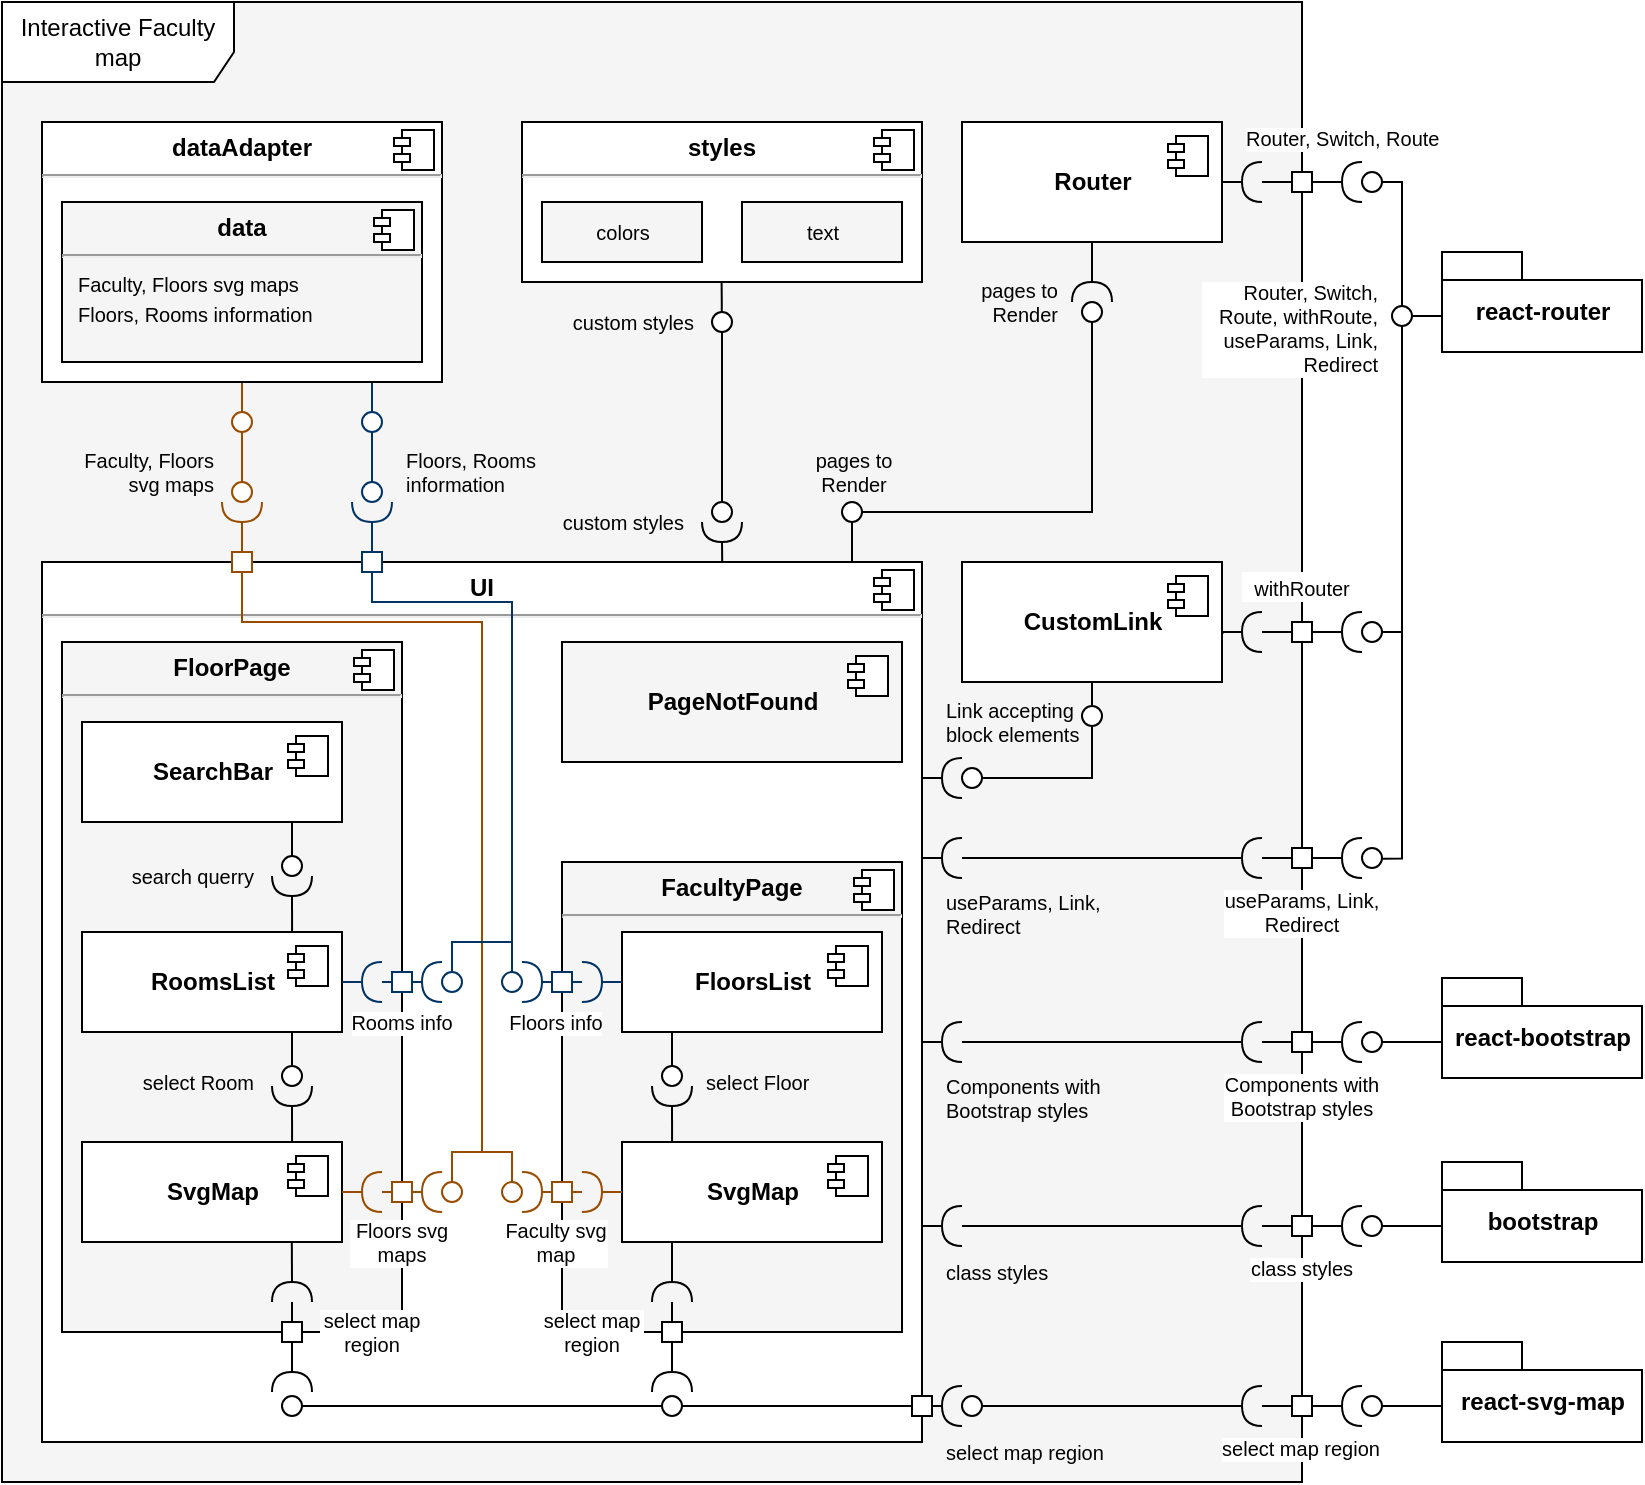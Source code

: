 <mxfile version="14.6.11" type="device"><diagram id="R6IRtwnj1iKVbDuWlMFh" name="Page-1"><mxGraphModel dx="517" dy="302" grid="1" gridSize="10" guides="1" tooltips="1" connect="1" arrows="1" fold="1" page="1" pageScale="1" pageWidth="827" pageHeight="1169" math="0" shadow="0"><root><mxCell id="0"/><mxCell id="1" parent="0"/><mxCell id="aqVHHsOU3zkYhNsqHjn6-1" value="Interactive Faculty map" style="shape=umlFrame;width=116;height=40;swimlaneFillColor=#F5F5F5;labelBackgroundColor=none;shadow=0;whiteSpace=wrap;html=1;sketch=0;perimeterSpacing=0;" parent="1" vertex="1"><mxGeometry y="120" width="650" height="740" as="geometry"/></mxCell><mxCell id="D3krDum73_8JQBpesfqz-143" style="edgeStyle=orthogonalEdgeStyle;rounded=0;orthogonalLoop=1;jettySize=auto;html=1;exitX=0.5;exitY=1;exitDx=0;exitDy=0;fontSize=10;endArrow=none;endFill=0;labelBackgroundColor=#ffffff;strokeColor=#994C00;" edge="1" parent="1" source="D3krDum73_8JQBpesfqz-125" target="D3krDum73_8JQBpesfqz-136"><mxGeometry relative="1" as="geometry"/></mxCell><mxCell id="D3krDum73_8JQBpesfqz-169" style="edgeStyle=orthogonalEdgeStyle;rounded=0;orthogonalLoop=1;jettySize=auto;html=1;exitX=0.75;exitY=1;exitDx=0;exitDy=0;fontSize=10;endArrow=none;endFill=0;strokeColor=#003366;" edge="1" parent="1" source="D3krDum73_8JQBpesfqz-125" target="D3krDum73_8JQBpesfqz-162"><mxGeometry relative="1" as="geometry"><Array as="points"><mxPoint x="185" y="310"/></Array></mxGeometry></mxCell><mxCell id="D3krDum73_8JQBpesfqz-125" value="&lt;p style=&quot;margin: 0px ; margin-top: 6px ; text-align: center&quot;&gt;&lt;b&gt;dataAdapter&lt;/b&gt;&lt;/p&gt;&lt;hr&gt;&lt;p style=&quot;margin: 0px ; margin-left: 8px&quot;&gt;&lt;br&gt;&lt;/p&gt;" style="align=left;overflow=fill;html=1;dropTarget=0;" vertex="1" parent="1"><mxGeometry x="20" y="180" width="200" height="130" as="geometry"/></mxCell><mxCell id="D3krDum73_8JQBpesfqz-126" value="" style="shape=component;jettyWidth=8;jettyHeight=4;" vertex="1" parent="D3krDum73_8JQBpesfqz-125"><mxGeometry x="1" width="20" height="20" relative="1" as="geometry"><mxPoint x="-24" y="4" as="offset"/></mxGeometry></mxCell><mxCell id="D3krDum73_8JQBpesfqz-18" value="&lt;p style=&quot;margin: 0px ; margin-top: 6px ; text-align: center&quot;&gt;&lt;b&gt;UI&lt;/b&gt;&lt;/p&gt;&lt;hr&gt;&lt;p style=&quot;margin: 0px ; margin-left: 8px&quot;&gt;&lt;br&gt;&lt;/p&gt;" style="align=left;overflow=fill;html=1;dropTarget=0;" vertex="1" parent="1"><mxGeometry x="20" y="400" width="440" height="440" as="geometry"/></mxCell><mxCell id="D3krDum73_8JQBpesfqz-19" value="" style="shape=component;jettyWidth=8;jettyHeight=4;" vertex="1" parent="D3krDum73_8JQBpesfqz-18"><mxGeometry x="1" width="20" height="20" relative="1" as="geometry"><mxPoint x="-24" y="4" as="offset"/></mxGeometry></mxCell><mxCell id="D3krDum73_8JQBpesfqz-338" style="edgeStyle=orthogonalEdgeStyle;rounded=0;orthogonalLoop=1;jettySize=auto;html=1;exitX=0;exitY=0;exitDx=0;exitDy=32;exitPerimeter=0;labelBackgroundColor=#ffffff;fontSize=10;fontColor=#CC6600;endArrow=none;endFill=0;strokeColor=#000000;" edge="1" parent="1" source="aqVHHsOU3zkYhNsqHjn6-3" target="D3krDum73_8JQBpesfqz-335"><mxGeometry relative="1" as="geometry"/></mxCell><mxCell id="aqVHHsOU3zkYhNsqHjn6-3" value="react-svg-map" style="shape=folder;fontStyle=1;spacingTop=10;tabWidth=40;tabHeight=14;tabPosition=left;html=1;shadow=0;labelBackgroundColor=none;sketch=0;fontColor=#000000;strokeColor=#000000;fillColor=#FFFFFF;gradientColor=none;" parent="1" vertex="1"><mxGeometry x="720" y="790" width="100" height="50" as="geometry"/></mxCell><mxCell id="D3krDum73_8JQBpesfqz-342" style="edgeStyle=orthogonalEdgeStyle;rounded=0;orthogonalLoop=1;jettySize=auto;html=1;exitX=0;exitY=0;exitDx=0;exitDy=32;exitPerimeter=0;labelBackgroundColor=#ffffff;fontSize=10;fontColor=#000000;endArrow=none;endFill=0;strokeColor=#000000;" edge="1" parent="1" source="aqVHHsOU3zkYhNsqHjn6-4" target="D3krDum73_8JQBpesfqz-294"><mxGeometry relative="1" as="geometry"/></mxCell><mxCell id="aqVHHsOU3zkYhNsqHjn6-4" value="bootstrap" style="shape=folder;fontStyle=1;spacingTop=10;tabWidth=40;tabHeight=14;tabPosition=left;html=1;shadow=0;labelBackgroundColor=none;sketch=0;fontColor=#000000;strokeColor=#000000;fillColor=#FFFFFF;gradientColor=none;" parent="1" vertex="1"><mxGeometry x="720" y="700" width="100" height="50" as="geometry"/></mxCell><mxCell id="D3krDum73_8JQBpesfqz-298" style="edgeStyle=orthogonalEdgeStyle;rounded=0;orthogonalLoop=1;jettySize=auto;html=1;exitX=0;exitY=0;exitDx=0;exitDy=32;exitPerimeter=0;labelBackgroundColor=#ffffff;fontSize=10;fontColor=#CC6600;endArrow=none;endFill=0;strokeColor=#000000;" edge="1" parent="1" source="aqVHHsOU3zkYhNsqHjn6-5" target="D3krDum73_8JQBpesfqz-284"><mxGeometry relative="1" as="geometry"/></mxCell><mxCell id="aqVHHsOU3zkYhNsqHjn6-5" value="react-bootstrap" style="shape=folder;fontStyle=1;spacingTop=10;tabWidth=40;tabHeight=14;tabPosition=left;html=1;shadow=0;labelBackgroundColor=none;sketch=0;fontColor=#000000;strokeColor=#000000;fillColor=#FFFFFF;gradientColor=none;" parent="1" vertex="1"><mxGeometry x="720" y="608" width="100" height="50" as="geometry"/></mxCell><mxCell id="D3krDum73_8JQBpesfqz-277" style="edgeStyle=orthogonalEdgeStyle;rounded=0;orthogonalLoop=1;jettySize=auto;html=1;exitX=0;exitY=0;exitDx=0;exitDy=32;exitPerimeter=0;labelBackgroundColor=#ffffff;fontSize=10;fontColor=#CC6600;endArrow=none;endFill=0;strokeColor=#000000;" edge="1" parent="1" source="D3krDum73_8JQBpesfqz-1" target="D3krDum73_8JQBpesfqz-107"><mxGeometry relative="1" as="geometry"/></mxCell><mxCell id="D3krDum73_8JQBpesfqz-1" value="react-router" style="shape=folder;fontStyle=1;spacingTop=10;tabWidth=40;tabHeight=14;tabPosition=left;html=1;shadow=0;labelBackgroundColor=none;sketch=0;fontColor=#000000;strokeColor=#000000;fillColor=#FFFFFF;gradientColor=none;" vertex="1" parent="1"><mxGeometry x="720" y="245" width="100" height="50" as="geometry"/></mxCell><mxCell id="D3krDum73_8JQBpesfqz-2" value="&lt;b&gt;Router&lt;/b&gt;" style="html=1;dropTarget=0;" vertex="1" parent="1"><mxGeometry x="480" y="180" width="130" height="60" as="geometry"/></mxCell><mxCell id="D3krDum73_8JQBpesfqz-3" value="" style="shape=module;jettyWidth=8;jettyHeight=4;" vertex="1" parent="D3krDum73_8JQBpesfqz-2"><mxGeometry x="1" width="20" height="20" relative="1" as="geometry"><mxPoint x="-27" y="7" as="offset"/></mxGeometry></mxCell><mxCell id="D3krDum73_8JQBpesfqz-8" value="&lt;b&gt;PageNotFound&lt;/b&gt;" style="html=1;dropTarget=0;fillColor=#F5F5F5;" vertex="1" parent="1"><mxGeometry x="280" y="440" width="170" height="60" as="geometry"/></mxCell><mxCell id="D3krDum73_8JQBpesfqz-9" value="" style="shape=module;jettyWidth=8;jettyHeight=4;" vertex="1" parent="D3krDum73_8JQBpesfqz-8"><mxGeometry x="1" width="20" height="20" relative="1" as="geometry"><mxPoint x="-27" y="7" as="offset"/></mxGeometry></mxCell><mxCell id="D3krDum73_8JQBpesfqz-14" value="&lt;p style=&quot;margin: 0px ; margin-top: 6px ; text-align: center&quot;&gt;&lt;b&gt;styles&lt;/b&gt;&lt;/p&gt;&lt;hr&gt;&lt;p style=&quot;margin: 0px ; margin-left: 8px&quot;&gt;&lt;br&gt;&lt;/p&gt;" style="align=left;overflow=fill;html=1;dropTarget=0;" vertex="1" parent="1"><mxGeometry x="260" y="180" width="200" height="80" as="geometry"/></mxCell><mxCell id="D3krDum73_8JQBpesfqz-15" value="" style="shape=component;jettyWidth=8;jettyHeight=4;" vertex="1" parent="D3krDum73_8JQBpesfqz-14"><mxGeometry x="1" width="20" height="20" relative="1" as="geometry"><mxPoint x="-24" y="4" as="offset"/></mxGeometry></mxCell><mxCell id="D3krDum73_8JQBpesfqz-20" value="&lt;p style=&quot;margin: 0px ; margin-top: 6px ; text-align: center&quot;&gt;&lt;b&gt;data&lt;/b&gt;&lt;/p&gt;&lt;hr&gt;&lt;p style=&quot;margin: 0px ; margin-left: 8px&quot;&gt;&lt;span style=&quot;font-size: 10px ; text-align: center&quot;&gt;Faculty, Floors svg maps&lt;br&gt;Floors, Rooms information&lt;/span&gt;&lt;br&gt;&lt;/p&gt;" style="align=left;overflow=fill;html=1;dropTarget=0;fillColor=#f5f5f5;" vertex="1" parent="1"><mxGeometry x="30" y="220" width="180" height="80" as="geometry"/></mxCell><mxCell id="D3krDum73_8JQBpesfqz-21" value="" style="shape=component;jettyWidth=8;jettyHeight=4;" vertex="1" parent="D3krDum73_8JQBpesfqz-20"><mxGeometry x="1" width="20" height="20" relative="1" as="geometry"><mxPoint x="-24" y="4" as="offset"/></mxGeometry></mxCell><mxCell id="D3krDum73_8JQBpesfqz-22" value="colors" style="html=1;fillColor=#F5F5F5;gradientColor=none;fontSize=10;" vertex="1" parent="1"><mxGeometry x="270" y="220" width="80" height="30" as="geometry"/></mxCell><mxCell id="D3krDum73_8JQBpesfqz-23" value="text" style="html=1;fillColor=#F5F5F5;gradientColor=none;fontSize=10;" vertex="1" parent="1"><mxGeometry x="370" y="220" width="80" height="30" as="geometry"/></mxCell><mxCell id="D3krDum73_8JQBpesfqz-47" value="Router, Switch, Route" style="text;html=1;strokeColor=none;fillColor=none;align=left;verticalAlign=middle;whiteSpace=wrap;rounded=0;fontSize=10;labelBackgroundColor=#ffffff;" vertex="1" parent="1"><mxGeometry x="620" y="180" width="100" height="15" as="geometry"/></mxCell><mxCell id="D3krDum73_8JQBpesfqz-59" style="edgeStyle=orthogonalEdgeStyle;rounded=0;orthogonalLoop=1;jettySize=auto;html=1;exitX=0;exitY=0.5;exitDx=0;exitDy=0;entryX=0;entryY=0.5;entryDx=0;entryDy=0;entryPerimeter=0;endArrow=none;endFill=0;" edge="1" parent="1" source="D3krDum73_8JQBpesfqz-53" target="D3krDum73_8JQBpesfqz-56"><mxGeometry relative="1" as="geometry"/></mxCell><mxCell id="D3krDum73_8JQBpesfqz-53" value="" style="html=1;gradientColor=none;align=left;fillColor=#FFFFFF;" vertex="1" parent="1"><mxGeometry x="645" y="205" width="10" height="10" as="geometry"/></mxCell><mxCell id="D3krDum73_8JQBpesfqz-247" style="edgeStyle=orthogonalEdgeStyle;rounded=0;orthogonalLoop=1;jettySize=auto;html=1;exitX=1;exitY=0.5;exitDx=0;exitDy=0;exitPerimeter=0;entryX=1;entryY=0.5;entryDx=0;entryDy=0;labelBackgroundColor=#ffffff;fontSize=10;fontColor=#CC6600;endArrow=none;endFill=0;strokeColor=#000000;" edge="1" parent="1" source="D3krDum73_8JQBpesfqz-56" target="D3krDum73_8JQBpesfqz-2"><mxGeometry relative="1" as="geometry"/></mxCell><mxCell id="D3krDum73_8JQBpesfqz-56" value="" style="shape=requiredInterface;html=1;verticalLabelPosition=bottom;fillColor=#F5F5F5;gradientColor=none;rotation=-180;" vertex="1" parent="1"><mxGeometry x="620" y="200" width="10" height="20" as="geometry"/></mxCell><mxCell id="D3krDum73_8JQBpesfqz-69" style="edgeStyle=orthogonalEdgeStyle;rounded=0;orthogonalLoop=1;jettySize=auto;html=1;exitX=1;exitY=0.5;exitDx=0;exitDy=0;exitPerimeter=0;entryX=1;entryY=0.5;entryDx=0;entryDy=0;endArrow=none;endFill=0;" edge="1" parent="1" source="D3krDum73_8JQBpesfqz-60" target="D3krDum73_8JQBpesfqz-53"><mxGeometry relative="1" as="geometry"/></mxCell><mxCell id="D3krDum73_8JQBpesfqz-60" value="" style="shape=requiredInterface;html=1;verticalLabelPosition=bottom;fillColor=#F5F5F5;gradientColor=none;rotation=-180;" vertex="1" parent="1"><mxGeometry x="670" y="200" width="10" height="20" as="geometry"/></mxCell><mxCell id="D3krDum73_8JQBpesfqz-62" value="" style="ellipse;whiteSpace=wrap;html=1;fontFamily=Helvetica;fontSize=12;fontColor=#000000;align=center;strokeColor=#000000;fillColor=#ffffff;points=[];aspect=fixed;resizable=0;" vertex="1" parent="1"><mxGeometry x="680" y="205" width="10" height="10" as="geometry"/></mxCell><mxCell id="D3krDum73_8JQBpesfqz-83" style="edgeStyle=orthogonalEdgeStyle;rounded=0;orthogonalLoop=1;jettySize=auto;html=1;entryX=1.024;entryY=0.532;entryDx=0;entryDy=0;entryPerimeter=0;endArrow=none;endFill=0;" edge="1" parent="1" source="D3krDum73_8JQBpesfqz-73" target="D3krDum73_8JQBpesfqz-80"><mxGeometry relative="1" as="geometry"><Array as="points"><mxPoint x="700" y="435"/><mxPoint x="700" y="548"/></Array></mxGeometry></mxCell><mxCell id="D3krDum73_8JQBpesfqz-112" style="edgeStyle=orthogonalEdgeStyle;rounded=0;orthogonalLoop=1;jettySize=auto;html=1;endArrow=none;endFill=0;" edge="1" parent="1" source="D3krDum73_8JQBpesfqz-73" target="D3krDum73_8JQBpesfqz-107"><mxGeometry relative="1" as="geometry"><Array as="points"><mxPoint x="700" y="435"/></Array></mxGeometry></mxCell><mxCell id="D3krDum73_8JQBpesfqz-73" value="" style="ellipse;whiteSpace=wrap;html=1;fontFamily=Helvetica;fontSize=12;fontColor=#000000;align=center;strokeColor=#000000;fillColor=#ffffff;points=[];aspect=fixed;resizable=0;" vertex="1" parent="1"><mxGeometry x="680" y="430" width="10" height="10" as="geometry"/></mxCell><mxCell id="D3krDum73_8JQBpesfqz-75" style="edgeStyle=orthogonalEdgeStyle;rounded=0;orthogonalLoop=1;jettySize=auto;html=1;exitX=0;exitY=0.5;exitDx=0;exitDy=0;entryX=0;entryY=0.5;entryDx=0;entryDy=0;entryPerimeter=0;endArrow=none;endFill=0;" edge="1" source="D3krDum73_8JQBpesfqz-76" target="D3krDum73_8JQBpesfqz-77" parent="1"><mxGeometry relative="1" as="geometry"/></mxCell><mxCell id="D3krDum73_8JQBpesfqz-76" value="" style="html=1;gradientColor=none;align=left;fillColor=#FFFFFF;" vertex="1" parent="1"><mxGeometry x="645" y="543" width="10" height="10" as="geometry"/></mxCell><mxCell id="D3krDum73_8JQBpesfqz-268" style="edgeStyle=orthogonalEdgeStyle;rounded=0;orthogonalLoop=1;jettySize=auto;html=1;exitX=1;exitY=0.5;exitDx=0;exitDy=0;exitPerimeter=0;entryX=0;entryY=0.5;entryDx=0;entryDy=0;entryPerimeter=0;labelBackgroundColor=#ffffff;fontSize=10;fontColor=#CC6600;endArrow=none;endFill=0;strokeColor=#000000;" edge="1" parent="1" source="D3krDum73_8JQBpesfqz-77" target="D3krDum73_8JQBpesfqz-267"><mxGeometry relative="1" as="geometry"/></mxCell><mxCell id="D3krDum73_8JQBpesfqz-77" value="" style="shape=requiredInterface;html=1;verticalLabelPosition=bottom;fillColor=#F5F5F5;gradientColor=none;rotation=-180;" vertex="1" parent="1"><mxGeometry x="620" y="538" width="10" height="20" as="geometry"/></mxCell><mxCell id="D3krDum73_8JQBpesfqz-78" style="edgeStyle=orthogonalEdgeStyle;rounded=0;orthogonalLoop=1;jettySize=auto;html=1;exitX=1;exitY=0.5;exitDx=0;exitDy=0;exitPerimeter=0;entryX=1;entryY=0.5;entryDx=0;entryDy=0;endArrow=none;endFill=0;" edge="1" source="D3krDum73_8JQBpesfqz-79" target="D3krDum73_8JQBpesfqz-76" parent="1"><mxGeometry relative="1" as="geometry"/></mxCell><mxCell id="D3krDum73_8JQBpesfqz-79" value="" style="shape=requiredInterface;html=1;verticalLabelPosition=bottom;fillColor=#F5F5F5;gradientColor=none;rotation=-180;" vertex="1" parent="1"><mxGeometry x="670" y="538" width="10" height="20" as="geometry"/></mxCell><mxCell id="D3krDum73_8JQBpesfqz-80" value="" style="ellipse;whiteSpace=wrap;html=1;fontFamily=Helvetica;fontSize=12;fontColor=#000000;align=center;strokeColor=#000000;fillColor=#ffffff;points=[];aspect=fixed;resizable=0;" vertex="1" parent="1"><mxGeometry x="680" y="543" width="10" height="10" as="geometry"/></mxCell><mxCell id="D3krDum73_8JQBpesfqz-84" value="useParams, Link,&lt;br style=&quot;font-size: 10px;&quot;&gt;Redirect" style="text;html=1;strokeColor=none;fillColor=none;align=center;verticalAlign=middle;whiteSpace=wrap;rounded=0;fontSize=10;labelBackgroundColor=#ffffff;" vertex="1" parent="1"><mxGeometry x="610" y="560" width="80" height="30" as="geometry"/></mxCell><mxCell id="D3krDum73_8JQBpesfqz-104" style="edgeStyle=orthogonalEdgeStyle;rounded=0;orthogonalLoop=1;jettySize=auto;html=1;exitX=0.5;exitY=1;exitDx=0;exitDy=0;endArrow=none;endFill=0;" edge="1" parent="1" source="D3krDum73_8JQBpesfqz-88" target="D3krDum73_8JQBpesfqz-128"><mxGeometry relative="1" as="geometry"><mxPoint x="545.02" y="470.74" as="targetPoint"/></mxGeometry></mxCell><mxCell id="D3krDum73_8JQBpesfqz-88" value="&lt;b&gt;CustomLink&lt;/b&gt;" style="html=1;dropTarget=0;" vertex="1" parent="1"><mxGeometry x="480" y="400" width="130" height="60" as="geometry"/></mxCell><mxCell id="D3krDum73_8JQBpesfqz-89" value="" style="shape=module;jettyWidth=8;jettyHeight=4;" vertex="1" parent="D3krDum73_8JQBpesfqz-88"><mxGeometry x="1" width="20" height="20" relative="1" as="geometry"><mxPoint x="-27" y="7" as="offset"/></mxGeometry></mxCell><mxCell id="D3krDum73_8JQBpesfqz-90" style="edgeStyle=orthogonalEdgeStyle;rounded=0;orthogonalLoop=1;jettySize=auto;html=1;exitX=0;exitY=0.5;exitDx=0;exitDy=0;entryX=0;entryY=0.5;entryDx=0;entryDy=0;entryPerimeter=0;endArrow=none;endFill=0;" edge="1" source="D3krDum73_8JQBpesfqz-91" target="D3krDum73_8JQBpesfqz-92" parent="1"><mxGeometry relative="1" as="geometry"/></mxCell><mxCell id="D3krDum73_8JQBpesfqz-91" value="" style="html=1;gradientColor=none;align=left;fillColor=#FFFFFF;" vertex="1" parent="1"><mxGeometry x="645" y="430" width="10" height="10" as="geometry"/></mxCell><mxCell id="D3krDum73_8JQBpesfqz-95" style="edgeStyle=orthogonalEdgeStyle;rounded=0;orthogonalLoop=1;jettySize=auto;html=1;exitX=1;exitY=0.5;exitDx=0;exitDy=0;exitPerimeter=0;entryX=1.002;entryY=0.6;entryDx=0;entryDy=0;entryPerimeter=0;endArrow=none;endFill=0;" edge="1" parent="1" source="D3krDum73_8JQBpesfqz-92" target="D3krDum73_8JQBpesfqz-88"><mxGeometry relative="1" as="geometry"/></mxCell><mxCell id="D3krDum73_8JQBpesfqz-92" value="" style="shape=requiredInterface;html=1;verticalLabelPosition=bottom;fillColor=#F5F5F5;gradientColor=none;rotation=-180;" vertex="1" parent="1"><mxGeometry x="620" y="425" width="10" height="20" as="geometry"/></mxCell><mxCell id="D3krDum73_8JQBpesfqz-93" style="edgeStyle=orthogonalEdgeStyle;rounded=0;orthogonalLoop=1;jettySize=auto;html=1;exitX=1;exitY=0.5;exitDx=0;exitDy=0;exitPerimeter=0;entryX=1;entryY=0.5;entryDx=0;entryDy=0;endArrow=none;endFill=0;" edge="1" source="D3krDum73_8JQBpesfqz-94" target="D3krDum73_8JQBpesfqz-91" parent="1"><mxGeometry relative="1" as="geometry"/></mxCell><mxCell id="D3krDum73_8JQBpesfqz-94" value="" style="shape=requiredInterface;html=1;verticalLabelPosition=bottom;fillColor=#F5F5F5;gradientColor=none;rotation=-180;" vertex="1" parent="1"><mxGeometry x="670" y="425" width="10" height="20" as="geometry"/></mxCell><mxCell id="D3krDum73_8JQBpesfqz-100" value="withRouter" style="text;html=1;strokeColor=none;align=center;verticalAlign=middle;whiteSpace=wrap;rounded=0;fillColor=#ffffff;fontSize=10;" vertex="1" parent="1"><mxGeometry x="620" y="405" width="60" height="15" as="geometry"/></mxCell><mxCell id="D3krDum73_8JQBpesfqz-248" style="edgeStyle=orthogonalEdgeStyle;rounded=0;orthogonalLoop=1;jettySize=auto;html=1;exitX=1;exitY=0.5;exitDx=0;exitDy=0;exitPerimeter=0;entryX=1;entryY=0.16;entryDx=0;entryDy=0;entryPerimeter=0;labelBackgroundColor=#ffffff;fontSize=10;fontColor=#CC6600;endArrow=none;endFill=0;strokeColor=#000000;" edge="1" parent="1" source="D3krDum73_8JQBpesfqz-103"><mxGeometry relative="1" as="geometry"><mxPoint x="460.0" y="508.8" as="targetPoint"/></mxGeometry></mxCell><mxCell id="D3krDum73_8JQBpesfqz-103" value="" style="shape=requiredInterface;html=1;verticalLabelPosition=bottom;fillColor=#F5F5F5;gradientColor=none;rotation=-180;" vertex="1" parent="1"><mxGeometry x="470" y="498" width="10" height="20" as="geometry"/></mxCell><mxCell id="D3krDum73_8JQBpesfqz-106" value="Link accepting block elements" style="text;html=1;strokeColor=none;fillColor=none;align=left;verticalAlign=middle;whiteSpace=wrap;rounded=0;fontSize=10;" vertex="1" parent="1"><mxGeometry x="470" y="470" width="88" height="20" as="geometry"/></mxCell><mxCell id="D3krDum73_8JQBpesfqz-114" style="edgeStyle=orthogonalEdgeStyle;rounded=0;orthogonalLoop=1;jettySize=auto;html=1;endArrow=none;endFill=0;" edge="1" parent="1" source="D3krDum73_8JQBpesfqz-107" target="D3krDum73_8JQBpesfqz-62"><mxGeometry relative="1" as="geometry"><Array as="points"><mxPoint x="700" y="210"/></Array></mxGeometry></mxCell><mxCell id="D3krDum73_8JQBpesfqz-107" value="" style="ellipse;whiteSpace=wrap;html=1;fontFamily=Helvetica;fontSize=12;fontColor=#000000;align=center;strokeColor=#000000;fillColor=#ffffff;points=[];aspect=fixed;resizable=0;" vertex="1" parent="1"><mxGeometry x="695" y="272" width="10" height="10" as="geometry"/></mxCell><mxCell id="D3krDum73_8JQBpesfqz-246" style="edgeStyle=orthogonalEdgeStyle;rounded=0;orthogonalLoop=1;jettySize=auto;html=1;exitX=1;exitY=0.5;exitDx=0;exitDy=0;exitPerimeter=0;entryX=0.773;entryY=0.001;entryDx=0;entryDy=0;entryPerimeter=0;labelBackgroundColor=#ffffff;fontSize=10;fontColor=#CC6600;endArrow=none;endFill=0;strokeColor=#000000;" edge="1" parent="1" source="D3krDum73_8JQBpesfqz-116" target="D3krDum73_8JQBpesfqz-18"><mxGeometry relative="1" as="geometry"/></mxCell><mxCell id="D3krDum73_8JQBpesfqz-116" value="" style="shape=requiredInterface;html=1;verticalLabelPosition=bottom;fillColor=#F5F5F5;gradientColor=none;rotation=90;" vertex="1" parent="1"><mxGeometry x="355" y="375" width="10" height="20" as="geometry"/></mxCell><mxCell id="D3krDum73_8JQBpesfqz-132" style="edgeStyle=orthogonalEdgeStyle;rounded=0;orthogonalLoop=1;jettySize=auto;html=1;fontSize=10;endArrow=none;endFill=0;entryX=0.124;entryY=1.003;entryDx=0;entryDy=0;entryPerimeter=0;exitX=0.488;exitY=-0.011;exitDx=0;exitDy=0;exitPerimeter=0;" edge="1" parent="1" source="D3krDum73_8JQBpesfqz-117"><mxGeometry relative="1" as="geometry"><mxPoint x="359.8" y="260.24" as="targetPoint"/><Array as="points"><mxPoint x="360" y="270"/></Array></mxGeometry></mxCell><mxCell id="D3krDum73_8JQBpesfqz-117" value="" style="ellipse;whiteSpace=wrap;html=1;fontFamily=Helvetica;fontSize=12;fontColor=#000000;align=center;strokeColor=#000000;fillColor=#ffffff;points=[];aspect=fixed;resizable=0;" vertex="1" parent="1"><mxGeometry x="355" y="275" width="10" height="10" as="geometry"/></mxCell><mxCell id="D3krDum73_8JQBpesfqz-122" style="edgeStyle=orthogonalEdgeStyle;rounded=0;orthogonalLoop=1;jettySize=auto;html=1;endArrow=none;endFill=0;" edge="1" parent="1" source="D3krDum73_8JQBpesfqz-121" target="D3krDum73_8JQBpesfqz-117"><mxGeometry relative="1" as="geometry"/></mxCell><mxCell id="D3krDum73_8JQBpesfqz-121" value="" style="ellipse;whiteSpace=wrap;html=1;fontFamily=Helvetica;fontSize=12;fontColor=#000000;align=center;strokeColor=#000000;fillColor=#ffffff;points=[];aspect=fixed;resizable=0;" vertex="1" parent="1"><mxGeometry x="355" y="370" width="10" height="10" as="geometry"/></mxCell><mxCell id="D3krDum73_8JQBpesfqz-124" value="custom styles" style="text;html=1;strokeColor=none;fillColor=none;align=right;verticalAlign=middle;whiteSpace=wrap;rounded=0;fontSize=10;" vertex="1" parent="1"><mxGeometry x="280" y="270" width="68" height="20" as="geometry"/></mxCell><mxCell id="D3krDum73_8JQBpesfqz-128" value="" style="ellipse;whiteSpace=wrap;html=1;fontFamily=Helvetica;fontSize=12;fontColor=#000000;align=center;strokeColor=#000000;fillColor=#ffffff;points=[];aspect=fixed;resizable=0;" vertex="1" parent="1"><mxGeometry x="540" y="472" width="10" height="10" as="geometry"/></mxCell><mxCell id="D3krDum73_8JQBpesfqz-133" value="custom styles" style="text;html=1;strokeColor=none;fillColor=none;align=right;verticalAlign=middle;whiteSpace=wrap;rounded=0;fontSize=10;" vertex="1" parent="1"><mxGeometry x="275" y="370" width="68" height="20" as="geometry"/></mxCell><mxCell id="D3krDum73_8JQBpesfqz-134" value="pages to Render" style="text;html=1;strokeColor=none;fillColor=none;align=center;verticalAlign=middle;whiteSpace=wrap;rounded=0;fontSize=10;" vertex="1" parent="1"><mxGeometry x="392" y="345" width="68" height="20" as="geometry"/></mxCell><mxCell id="D3krDum73_8JQBpesfqz-136" value="" style="ellipse;whiteSpace=wrap;html=1;fontFamily=Helvetica;fontSize=12;fontColor=#000000;align=center;fillColor=#ffffff;points=[];aspect=fixed;resizable=0;labelBackgroundColor=#ffffff;strokeColor=#994C00;" vertex="1" parent="1"><mxGeometry x="115" y="325" width="10" height="10" as="geometry"/></mxCell><mxCell id="D3krDum73_8JQBpesfqz-141" style="edgeStyle=orthogonalEdgeStyle;rounded=0;orthogonalLoop=1;jettySize=auto;html=1;fontSize=10;endArrow=none;endFill=0;labelBackgroundColor=#ffffff;strokeColor=#994C00;" edge="1" parent="1" source="D3krDum73_8JQBpesfqz-137" target="D3krDum73_8JQBpesfqz-136"><mxGeometry relative="1" as="geometry"/></mxCell><mxCell id="D3krDum73_8JQBpesfqz-137" value="" style="ellipse;whiteSpace=wrap;html=1;fontFamily=Helvetica;fontSize=12;fontColor=#000000;align=center;fillColor=#ffffff;points=[];aspect=fixed;resizable=0;labelBackgroundColor=#ffffff;strokeColor=#994C00;" vertex="1" parent="1"><mxGeometry x="115" y="360" width="10" height="10" as="geometry"/></mxCell><mxCell id="D3krDum73_8JQBpesfqz-140" style="edgeStyle=orthogonalEdgeStyle;rounded=0;orthogonalLoop=1;jettySize=auto;html=1;exitX=1;exitY=0.5;exitDx=0;exitDy=0;exitPerimeter=0;entryX=0.5;entryY=0;entryDx=0;entryDy=0;fontSize=10;endArrow=none;endFill=0;labelBackgroundColor=#ffffff;strokeColor=#994C00;" edge="1" parent="1" source="D3krDum73_8JQBpesfqz-138" target="D3krDum73_8JQBpesfqz-151"><mxGeometry relative="1" as="geometry"/></mxCell><mxCell id="D3krDum73_8JQBpesfqz-138" value="" style="shape=requiredInterface;html=1;verticalLabelPosition=bottom;fillColor=#F5F5F5;gradientColor=none;rotation=90;labelBackgroundColor=#ffffff;strokeColor=#994C00;" vertex="1" parent="1"><mxGeometry x="115" y="365" width="10" height="20" as="geometry"/></mxCell><mxCell id="D3krDum73_8JQBpesfqz-144" value="Faculty, Floors svg maps" style="text;html=1;strokeColor=none;fillColor=none;align=right;verticalAlign=middle;whiteSpace=wrap;rounded=0;fontSize=10;" vertex="1" parent="1"><mxGeometry x="40" y="345" width="68" height="20" as="geometry"/></mxCell><mxCell id="D3krDum73_8JQBpesfqz-147" value="&lt;p style=&quot;margin: 0px ; margin-top: 6px ; text-align: center&quot;&gt;&lt;b&gt;FloorPage&lt;/b&gt;&lt;/p&gt;&lt;hr&gt;&lt;p style=&quot;margin: 0px ; margin-left: 8px&quot;&gt;&lt;br&gt;&lt;/p&gt;" style="align=left;overflow=fill;html=1;dropTarget=0;fillColor=#f5f5f5;" vertex="1" parent="1"><mxGeometry x="30" y="440" width="170" height="345" as="geometry"/></mxCell><mxCell id="D3krDum73_8JQBpesfqz-148" value="" style="shape=component;jettyWidth=8;jettyHeight=4;" vertex="1" parent="D3krDum73_8JQBpesfqz-147"><mxGeometry x="1" width="20" height="20" relative="1" as="geometry"><mxPoint x="-24" y="4" as="offset"/></mxGeometry></mxCell><mxCell id="D3krDum73_8JQBpesfqz-149" value="&lt;p style=&quot;margin: 0px ; margin-top: 6px ; text-align: center&quot;&gt;&lt;b&gt;FacultyPage&lt;/b&gt;&lt;/p&gt;&lt;hr&gt;&lt;p style=&quot;margin: 0px ; margin-left: 8px&quot;&gt;&lt;br&gt;&lt;/p&gt;" style="align=left;overflow=fill;html=1;dropTarget=0;fillColor=#f5f5f5;" vertex="1" parent="1"><mxGeometry x="280" y="550" width="170" height="235" as="geometry"/></mxCell><mxCell id="D3krDum73_8JQBpesfqz-150" value="" style="shape=component;jettyWidth=8;jettyHeight=4;" vertex="1" parent="D3krDum73_8JQBpesfqz-149"><mxGeometry x="1" width="20" height="20" relative="1" as="geometry"><mxPoint x="-24" y="4" as="offset"/></mxGeometry></mxCell><mxCell id="D3krDum73_8JQBpesfqz-212" style="edgeStyle=orthogonalEdgeStyle;rounded=0;orthogonalLoop=1;jettySize=auto;html=1;exitX=0.5;exitY=1;exitDx=0;exitDy=0;fontSize=10;endArrow=none;endFill=0;strokeColor=#994C00;" edge="1" parent="1" source="D3krDum73_8JQBpesfqz-151"><mxGeometry relative="1" as="geometry"><mxPoint x="255" y="715" as="targetPoint"/><mxPoint x="120" y="410" as="sourcePoint"/><Array as="points"><mxPoint x="120" y="430"/><mxPoint x="240" y="430"/><mxPoint x="240" y="695"/><mxPoint x="255" y="695"/></Array></mxGeometry></mxCell><mxCell id="D3krDum73_8JQBpesfqz-151" value="" style="html=1;gradientColor=none;align=left;fillColor=#FFFFFF;labelBackgroundColor=#ffffff;strokeColor=#994C00;" vertex="1" parent="1"><mxGeometry x="115" y="395" width="10" height="10" as="geometry"/></mxCell><mxCell id="D3krDum73_8JQBpesfqz-152" value="&lt;b&gt;SvgMap&lt;/b&gt;" style="html=1;dropTarget=0;" vertex="1" parent="1"><mxGeometry x="40" y="690" width="130" height="50" as="geometry"/></mxCell><mxCell id="D3krDum73_8JQBpesfqz-153" value="" style="shape=module;jettyWidth=8;jettyHeight=4;" vertex="1" parent="D3krDum73_8JQBpesfqz-152"><mxGeometry x="1" width="20" height="20" relative="1" as="geometry"><mxPoint x="-27" y="7" as="offset"/></mxGeometry></mxCell><mxCell id="D3krDum73_8JQBpesfqz-304" style="edgeStyle=orthogonalEdgeStyle;rounded=0;orthogonalLoop=1;jettySize=auto;html=1;exitX=0.25;exitY=1;exitDx=0;exitDy=0;entryX=1;entryY=0.5;entryDx=0;entryDy=0;entryPerimeter=0;labelBackgroundColor=#ffffff;fontSize=10;fontColor=#CC6600;endArrow=none;endFill=0;strokeColor=#000000;" edge="1" parent="1" source="D3krDum73_8JQBpesfqz-154" target="D3krDum73_8JQBpesfqz-302"><mxGeometry relative="1" as="geometry"/></mxCell><mxCell id="D3krDum73_8JQBpesfqz-154" value="&lt;b&gt;SvgMap&lt;/b&gt;" style="html=1;dropTarget=0;" vertex="1" parent="1"><mxGeometry x="310" y="690" width="130" height="50" as="geometry"/></mxCell><mxCell id="D3krDum73_8JQBpesfqz-155" value="" style="shape=module;jettyWidth=8;jettyHeight=4;" vertex="1" parent="D3krDum73_8JQBpesfqz-154"><mxGeometry x="1" width="20" height="20" relative="1" as="geometry"><mxPoint x="-27" y="7" as="offset"/></mxGeometry></mxCell><mxCell id="D3krDum73_8JQBpesfqz-158" value="&lt;b&gt;FloorsList&lt;/b&gt;" style="html=1;dropTarget=0;" vertex="1" parent="1"><mxGeometry x="310" y="585" width="130" height="50" as="geometry"/></mxCell><mxCell id="D3krDum73_8JQBpesfqz-159" value="" style="shape=module;jettyWidth=8;jettyHeight=4;" vertex="1" parent="D3krDum73_8JQBpesfqz-158"><mxGeometry x="1" width="20" height="20" relative="1" as="geometry"><mxPoint x="-27" y="7" as="offset"/></mxGeometry></mxCell><mxCell id="D3krDum73_8JQBpesfqz-238" style="edgeStyle=orthogonalEdgeStyle;rounded=0;orthogonalLoop=1;jettySize=auto;html=1;exitX=0.75;exitY=1;exitDx=0;exitDy=0;labelBackgroundColor=#ffffff;fontSize=10;fontColor=#CC6600;endArrow=none;endFill=0;strokeColor=#000000;" edge="1" parent="1"><mxGeometry relative="1" as="geometry"><mxPoint x="132.5" y="635" as="sourcePoint"/><mxPoint x="145" y="657" as="targetPoint"/><Array as="points"><mxPoint x="145" y="635"/></Array></mxGeometry></mxCell><mxCell id="D3krDum73_8JQBpesfqz-160" value="&lt;b&gt;RoomsList&lt;/b&gt;" style="html=1;dropTarget=0;" vertex="1" parent="1"><mxGeometry x="40" y="585" width="130" height="50" as="geometry"/></mxCell><mxCell id="D3krDum73_8JQBpesfqz-161" value="" style="shape=module;jettyWidth=8;jettyHeight=4;" vertex="1" parent="D3krDum73_8JQBpesfqz-160"><mxGeometry x="1" width="20" height="20" relative="1" as="geometry"><mxPoint x="-27" y="7" as="offset"/></mxGeometry></mxCell><mxCell id="D3krDum73_8JQBpesfqz-166" style="edgeStyle=orthogonalEdgeStyle;rounded=0;orthogonalLoop=1;jettySize=auto;html=1;fontSize=10;endArrow=none;endFill=0;strokeColor=#003366;" edge="1" parent="1" source="D3krDum73_8JQBpesfqz-162" target="D3krDum73_8JQBpesfqz-163"><mxGeometry relative="1" as="geometry"/></mxCell><mxCell id="D3krDum73_8JQBpesfqz-162" value="" style="ellipse;whiteSpace=wrap;html=1;fontFamily=Helvetica;fontSize=12;fontColor=#000000;align=center;fillColor=#ffffff;points=[];aspect=fixed;resizable=0;strokeColor=#003366;" vertex="1" parent="1"><mxGeometry x="180" y="325" width="10" height="10" as="geometry"/></mxCell><mxCell id="D3krDum73_8JQBpesfqz-163" value="" style="ellipse;whiteSpace=wrap;html=1;fontFamily=Helvetica;fontSize=12;fontColor=#000000;align=center;fillColor=#ffffff;points=[];aspect=fixed;resizable=0;strokeColor=#003366;" vertex="1" parent="1"><mxGeometry x="180" y="360" width="10" height="10" as="geometry"/></mxCell><mxCell id="D3krDum73_8JQBpesfqz-170" style="edgeStyle=orthogonalEdgeStyle;rounded=0;orthogonalLoop=1;jettySize=auto;html=1;exitX=1;exitY=0.5;exitDx=0;exitDy=0;exitPerimeter=0;entryX=0.5;entryY=0;entryDx=0;entryDy=0;fontSize=10;endArrow=none;endFill=0;strokeColor=#003366;" edge="1" parent="1" source="D3krDum73_8JQBpesfqz-164" target="D3krDum73_8JQBpesfqz-165"><mxGeometry relative="1" as="geometry"/></mxCell><mxCell id="D3krDum73_8JQBpesfqz-164" value="" style="shape=requiredInterface;html=1;verticalLabelPosition=bottom;fillColor=#F5F5F5;gradientColor=none;rotation=90;strokeColor=#003366;" vertex="1" parent="1"><mxGeometry x="180" y="365" width="10" height="20" as="geometry"/></mxCell><mxCell id="D3krDum73_8JQBpesfqz-210" style="edgeStyle=orthogonalEdgeStyle;rounded=0;orthogonalLoop=1;jettySize=auto;html=1;exitX=0.5;exitY=1;exitDx=0;exitDy=0;fontSize=10;endArrow=none;endFill=0;strokeColor=#003366;" edge="1" parent="1" source="D3krDum73_8JQBpesfqz-165" target="D3krDum73_8JQBpesfqz-203"><mxGeometry relative="1" as="geometry"><Array as="points"><mxPoint x="185" y="420"/><mxPoint x="255" y="420"/></Array></mxGeometry></mxCell><mxCell id="D3krDum73_8JQBpesfqz-165" value="" style="html=1;gradientColor=none;align=left;fillColor=#FFFFFF;strokeColor=#003366;" vertex="1" parent="1"><mxGeometry x="180" y="395" width="10" height="10" as="geometry"/></mxCell><mxCell id="D3krDum73_8JQBpesfqz-171" value="Floors, Rooms information" style="text;html=1;strokeColor=none;fillColor=none;align=left;verticalAlign=middle;whiteSpace=wrap;rounded=0;fontSize=10;" vertex="1" parent="1"><mxGeometry x="200" y="345" width="70" height="20" as="geometry"/></mxCell><mxCell id="D3krDum73_8JQBpesfqz-183" style="edgeStyle=orthogonalEdgeStyle;rounded=0;orthogonalLoop=1;jettySize=auto;html=1;exitX=0;exitY=0.5;exitDx=0;exitDy=0;entryX=0;entryY=0.5;entryDx=0;entryDy=0;entryPerimeter=0;fontSize=10;endArrow=none;endFill=0;strokeColor=#994C00;" edge="1" parent="1" source="D3krDum73_8JQBpesfqz-178" target="D3krDum73_8JQBpesfqz-180"><mxGeometry relative="1" as="geometry"/></mxCell><mxCell id="D3krDum73_8JQBpesfqz-178" value="" style="html=1;gradientColor=none;align=left;fillColor=#FFFFFF;strokeColor=#994C00;" vertex="1" parent="1"><mxGeometry x="195" y="710" width="10" height="10" as="geometry"/></mxCell><mxCell id="D3krDum73_8JQBpesfqz-188" style="edgeStyle=orthogonalEdgeStyle;rounded=0;orthogonalLoop=1;jettySize=auto;html=1;exitX=1;exitY=0.5;exitDx=0;exitDy=0;entryX=0;entryY=0.5;entryDx=0;entryDy=0;entryPerimeter=0;fontSize=10;endArrow=none;endFill=0;strokeColor=#994C00;" edge="1" parent="1" source="D3krDum73_8JQBpesfqz-179" target="D3krDum73_8JQBpesfqz-186"><mxGeometry relative="1" as="geometry"/></mxCell><mxCell id="D3krDum73_8JQBpesfqz-189" style="edgeStyle=orthogonalEdgeStyle;rounded=0;orthogonalLoop=1;jettySize=auto;html=1;exitX=0;exitY=0.5;exitDx=0;exitDy=0;entryX=1;entryY=0.5;entryDx=0;entryDy=0;entryPerimeter=0;fontSize=10;endArrow=none;endFill=0;strokeColor=#994C00;" edge="1" parent="1" source="D3krDum73_8JQBpesfqz-179" target="D3krDum73_8JQBpesfqz-185"><mxGeometry relative="1" as="geometry"/></mxCell><mxCell id="D3krDum73_8JQBpesfqz-179" value="" style="html=1;gradientColor=none;align=left;fillColor=#FFFFFF;strokeColor=#994C00;" vertex="1" parent="1"><mxGeometry x="275" y="710" width="10" height="10" as="geometry"/></mxCell><mxCell id="D3krDum73_8JQBpesfqz-226" style="edgeStyle=orthogonalEdgeStyle;rounded=0;orthogonalLoop=1;jettySize=auto;html=1;exitX=1;exitY=0.5;exitDx=0;exitDy=0;exitPerimeter=0;entryX=1;entryY=0.5;entryDx=0;entryDy=0;labelBackgroundColor=#ffffff;fontSize=10;fontColor=#CC6600;endArrow=none;endFill=0;strokeColor=#994C00;" edge="1" parent="1" source="D3krDum73_8JQBpesfqz-180" target="D3krDum73_8JQBpesfqz-152"><mxGeometry relative="1" as="geometry"/></mxCell><mxCell id="D3krDum73_8JQBpesfqz-180" value="" style="shape=requiredInterface;html=1;verticalLabelPosition=bottom;fillColor=#F5F5F5;gradientColor=none;rotation=-180;strokeColor=#994C00;" vertex="1" parent="1"><mxGeometry x="180" y="705" width="10" height="20" as="geometry"/></mxCell><mxCell id="D3krDum73_8JQBpesfqz-182" style="edgeStyle=orthogonalEdgeStyle;rounded=0;orthogonalLoop=1;jettySize=auto;html=1;exitX=1;exitY=0.5;exitDx=0;exitDy=0;exitPerimeter=0;entryX=1;entryY=0.5;entryDx=0;entryDy=0;fontSize=10;endArrow=none;endFill=0;strokeColor=#994C00;" edge="1" parent="1" source="D3krDum73_8JQBpesfqz-181" target="D3krDum73_8JQBpesfqz-178"><mxGeometry relative="1" as="geometry"/></mxCell><mxCell id="D3krDum73_8JQBpesfqz-181" value="" style="shape=requiredInterface;html=1;verticalLabelPosition=bottom;fillColor=#F5F5F5;gradientColor=none;rotation=-180;strokeColor=#994C00;" vertex="1" parent="1"><mxGeometry x="210" y="705" width="10" height="20" as="geometry"/></mxCell><mxCell id="D3krDum73_8JQBpesfqz-185" value="" style="shape=requiredInterface;html=1;verticalLabelPosition=bottom;fillColor=#F5F5F5;gradientColor=none;rotation=0;strokeColor=#994C00;" vertex="1" parent="1"><mxGeometry x="260" y="705" width="10" height="20" as="geometry"/></mxCell><mxCell id="D3krDum73_8JQBpesfqz-227" style="edgeStyle=orthogonalEdgeStyle;rounded=0;orthogonalLoop=1;jettySize=auto;html=1;exitX=1;exitY=0.5;exitDx=0;exitDy=0;exitPerimeter=0;entryX=0;entryY=0.5;entryDx=0;entryDy=0;labelBackgroundColor=#ffffff;fontSize=10;fontColor=#CC6600;endArrow=none;endFill=0;strokeColor=#994C00;" edge="1" parent="1" source="D3krDum73_8JQBpesfqz-186" target="D3krDum73_8JQBpesfqz-154"><mxGeometry relative="1" as="geometry"/></mxCell><mxCell id="D3krDum73_8JQBpesfqz-186" value="" style="shape=requiredInterface;html=1;verticalLabelPosition=bottom;fillColor=#F5F5F5;gradientColor=none;rotation=0;strokeColor=#994C00;" vertex="1" parent="1"><mxGeometry x="290" y="705" width="10" height="20" as="geometry"/></mxCell><mxCell id="D3krDum73_8JQBpesfqz-214" style="edgeStyle=orthogonalEdgeStyle;rounded=0;orthogonalLoop=1;jettySize=auto;html=1;entryX=1;entryY=0.5;entryDx=0;entryDy=0;entryPerimeter=0;fontSize=10;endArrow=none;endFill=0;strokeColor=#994C00;" edge="1" parent="1" source="D3krDum73_8JQBpesfqz-190" target="D3krDum73_8JQBpesfqz-191"><mxGeometry relative="1" as="geometry"><Array as="points"><mxPoint x="255" y="695"/><mxPoint x="225" y="695"/><mxPoint x="225" y="715"/></Array></mxGeometry></mxCell><mxCell id="D3krDum73_8JQBpesfqz-190" value="" style="ellipse;whiteSpace=wrap;html=1;fontFamily=Helvetica;fontSize=12;fontColor=#000000;align=center;fillColor=#ffffff;points=[];aspect=fixed;resizable=0;strokeColor=#994C00;" vertex="1" parent="1"><mxGeometry x="250" y="710" width="10" height="10" as="geometry"/></mxCell><mxCell id="D3krDum73_8JQBpesfqz-191" value="" style="ellipse;whiteSpace=wrap;html=1;fontFamily=Helvetica;fontSize=12;fontColor=#000000;align=center;fillColor=#ffffff;points=[];aspect=fixed;resizable=0;strokeColor=#994C00;" vertex="1" parent="1"><mxGeometry x="220" y="710" width="10" height="10" as="geometry"/></mxCell><mxCell id="D3krDum73_8JQBpesfqz-192" style="edgeStyle=orthogonalEdgeStyle;rounded=0;orthogonalLoop=1;jettySize=auto;html=1;exitX=0;exitY=0.5;exitDx=0;exitDy=0;entryX=0;entryY=0.5;entryDx=0;entryDy=0;entryPerimeter=0;fontSize=10;endArrow=none;endFill=0;strokeColor=#003366;" edge="1" source="D3krDum73_8JQBpesfqz-193" target="D3krDum73_8JQBpesfqz-198" parent="1"><mxGeometry relative="1" as="geometry"/></mxCell><mxCell id="D3krDum73_8JQBpesfqz-193" value="" style="html=1;gradientColor=none;align=left;fillColor=#FFFFFF;strokeColor=#003366;" vertex="1" parent="1"><mxGeometry x="195" y="605" width="10" height="10" as="geometry"/></mxCell><mxCell id="D3krDum73_8JQBpesfqz-194" style="edgeStyle=orthogonalEdgeStyle;rounded=0;orthogonalLoop=1;jettySize=auto;html=1;exitX=1;exitY=0.5;exitDx=0;exitDy=0;entryX=0;entryY=0.5;entryDx=0;entryDy=0;entryPerimeter=0;fontSize=10;endArrow=none;endFill=0;strokeColor=#003366;" edge="1" source="D3krDum73_8JQBpesfqz-196" target="D3krDum73_8JQBpesfqz-202" parent="1"><mxGeometry relative="1" as="geometry"/></mxCell><mxCell id="D3krDum73_8JQBpesfqz-195" style="edgeStyle=orthogonalEdgeStyle;rounded=0;orthogonalLoop=1;jettySize=auto;html=1;exitX=0;exitY=0.5;exitDx=0;exitDy=0;entryX=1;entryY=0.5;entryDx=0;entryDy=0;entryPerimeter=0;fontSize=10;endArrow=none;endFill=0;strokeColor=#003366;" edge="1" source="D3krDum73_8JQBpesfqz-196" target="D3krDum73_8JQBpesfqz-201" parent="1"><mxGeometry relative="1" as="geometry"/></mxCell><mxCell id="D3krDum73_8JQBpesfqz-196" value="" style="html=1;gradientColor=none;align=left;fillColor=#FFFFFF;strokeColor=#003366;" vertex="1" parent="1"><mxGeometry x="275" y="605" width="10" height="10" as="geometry"/></mxCell><mxCell id="D3krDum73_8JQBpesfqz-208" style="edgeStyle=orthogonalEdgeStyle;rounded=0;orthogonalLoop=1;jettySize=auto;html=1;exitX=1;exitY=0.5;exitDx=0;exitDy=0;exitPerimeter=0;entryX=1;entryY=0.5;entryDx=0;entryDy=0;fontSize=10;endArrow=none;endFill=0;strokeColor=#003366;" edge="1" parent="1" source="D3krDum73_8JQBpesfqz-198" target="D3krDum73_8JQBpesfqz-160"><mxGeometry relative="1" as="geometry"/></mxCell><mxCell id="D3krDum73_8JQBpesfqz-198" value="" style="shape=requiredInterface;html=1;verticalLabelPosition=bottom;fillColor=#F5F5F5;gradientColor=none;rotation=-180;strokeColor=#003366;" vertex="1" parent="1"><mxGeometry x="180" y="600" width="10" height="20" as="geometry"/></mxCell><mxCell id="D3krDum73_8JQBpesfqz-199" style="edgeStyle=orthogonalEdgeStyle;rounded=0;orthogonalLoop=1;jettySize=auto;html=1;exitX=1;exitY=0.5;exitDx=0;exitDy=0;exitPerimeter=0;entryX=1;entryY=0.5;entryDx=0;entryDy=0;fontSize=10;endArrow=none;endFill=0;strokeColor=#003366;" edge="1" source="D3krDum73_8JQBpesfqz-200" target="D3krDum73_8JQBpesfqz-193" parent="1"><mxGeometry relative="1" as="geometry"/></mxCell><mxCell id="D3krDum73_8JQBpesfqz-200" value="" style="shape=requiredInterface;html=1;verticalLabelPosition=bottom;fillColor=#F5F5F5;gradientColor=none;rotation=-180;strokeColor=#003366;" vertex="1" parent="1"><mxGeometry x="210" y="600" width="10" height="20" as="geometry"/></mxCell><mxCell id="D3krDum73_8JQBpesfqz-201" value="" style="shape=requiredInterface;html=1;verticalLabelPosition=bottom;fillColor=#F5F5F5;gradientColor=none;rotation=0;strokeColor=#003366;" vertex="1" parent="1"><mxGeometry x="260" y="600" width="10" height="20" as="geometry"/></mxCell><mxCell id="D3krDum73_8JQBpesfqz-207" style="edgeStyle=orthogonalEdgeStyle;rounded=0;orthogonalLoop=1;jettySize=auto;html=1;exitX=1;exitY=0.5;exitDx=0;exitDy=0;exitPerimeter=0;entryX=0;entryY=0.5;entryDx=0;entryDy=0;fontSize=10;endArrow=none;endFill=0;strokeColor=#003366;" edge="1" parent="1" source="D3krDum73_8JQBpesfqz-202" target="D3krDum73_8JQBpesfqz-158"><mxGeometry relative="1" as="geometry"/></mxCell><mxCell id="D3krDum73_8JQBpesfqz-202" value="" style="shape=requiredInterface;html=1;verticalLabelPosition=bottom;fillColor=#F5F5F5;gradientColor=none;rotation=0;strokeColor=#003366;" vertex="1" parent="1"><mxGeometry x="290" y="600" width="10" height="20" as="geometry"/></mxCell><mxCell id="D3krDum73_8JQBpesfqz-203" value="" style="ellipse;whiteSpace=wrap;html=1;fontFamily=Helvetica;fontSize=12;fontColor=#000000;align=center;fillColor=#ffffff;points=[];aspect=fixed;resizable=0;strokeColor=#003366;" vertex="1" parent="1"><mxGeometry x="250" y="605" width="10" height="10" as="geometry"/></mxCell><mxCell id="D3krDum73_8JQBpesfqz-209" style="edgeStyle=orthogonalEdgeStyle;rounded=0;orthogonalLoop=1;jettySize=auto;html=1;fontSize=10;endArrow=none;endFill=0;strokeColor=#003366;" edge="1" parent="1" source="D3krDum73_8JQBpesfqz-204" target="D3krDum73_8JQBpesfqz-203"><mxGeometry relative="1" as="geometry"><Array as="points"><mxPoint x="225" y="590"/><mxPoint x="255" y="590"/></Array></mxGeometry></mxCell><mxCell id="D3krDum73_8JQBpesfqz-204" value="" style="ellipse;whiteSpace=wrap;html=1;fontFamily=Helvetica;fontSize=12;fontColor=#000000;align=center;fillColor=#ffffff;points=[];aspect=fixed;resizable=0;strokeColor=#003366;" vertex="1" parent="1"><mxGeometry x="220" y="605" width="10" height="10" as="geometry"/></mxCell><mxCell id="D3krDum73_8JQBpesfqz-216" value="Floors svg maps" style="text;html=1;strokeColor=none;fillColor=none;align=center;verticalAlign=middle;whiteSpace=wrap;rounded=0;fontSize=10;labelBackgroundColor=#ffffff;" vertex="1" parent="1"><mxGeometry x="173" y="730" width="54" height="20" as="geometry"/></mxCell><mxCell id="D3krDum73_8JQBpesfqz-217" value="Faculty svg map" style="text;html=1;strokeColor=none;fillColor=none;align=center;verticalAlign=middle;whiteSpace=wrap;rounded=0;fontSize=10;labelBackgroundColor=#ffffff;" vertex="1" parent="1"><mxGeometry x="250" y="730" width="54" height="20" as="geometry"/></mxCell><mxCell id="D3krDum73_8JQBpesfqz-218" value="Rooms info" style="text;html=1;strokeColor=none;fillColor=none;align=center;verticalAlign=middle;whiteSpace=wrap;rounded=0;fontSize=10;labelBackgroundColor=#ffffff;" vertex="1" parent="1"><mxGeometry x="173" y="620" width="54" height="20" as="geometry"/></mxCell><mxCell id="D3krDum73_8JQBpesfqz-219" value="Floors info" style="text;html=1;strokeColor=none;fillColor=none;align=center;verticalAlign=middle;whiteSpace=wrap;rounded=0;fontSize=10;labelBackgroundColor=#ffffff;" vertex="1" parent="1"><mxGeometry x="250" y="620" width="54" height="20" as="geometry"/></mxCell><mxCell id="D3krDum73_8JQBpesfqz-232" style="edgeStyle=orthogonalEdgeStyle;rounded=0;orthogonalLoop=1;jettySize=auto;html=1;exitX=0.75;exitY=1;exitDx=0;exitDy=0;labelBackgroundColor=#ffffff;fontSize=10;fontColor=#CC6600;endArrow=none;endFill=0;strokeColor=#000000;" edge="1" parent="1"><mxGeometry relative="1" as="geometry"><mxPoint x="142.5" y="530" as="sourcePoint"/><mxPoint x="145.006" y="551.764" as="targetPoint"/><Array as="points"><mxPoint x="145" y="530"/></Array></mxGeometry></mxCell><mxCell id="D3krDum73_8JQBpesfqz-220" value="&lt;b&gt;SearchBar&lt;/b&gt;" style="html=1;dropTarget=0;" vertex="1" parent="1"><mxGeometry x="40" y="480" width="130" height="50" as="geometry"/></mxCell><mxCell id="D3krDum73_8JQBpesfqz-221" value="" style="shape=module;jettyWidth=8;jettyHeight=4;" vertex="1" parent="D3krDum73_8JQBpesfqz-220"><mxGeometry x="1" width="20" height="20" relative="1" as="geometry"><mxPoint x="-27" y="7" as="offset"/></mxGeometry></mxCell><mxCell id="D3krDum73_8JQBpesfqz-228" value="" style="ellipse;whiteSpace=wrap;html=1;fontFamily=Helvetica;fontSize=12;fontColor=#000000;align=center;strokeColor=#000000;fillColor=#ffffff;points=[];aspect=fixed;resizable=0;" vertex="1" parent="1"><mxGeometry x="140" y="547" width="10" height="10" as="geometry"/></mxCell><mxCell id="D3krDum73_8JQBpesfqz-230" style="edgeStyle=orthogonalEdgeStyle;rounded=0;orthogonalLoop=1;jettySize=auto;html=1;exitX=1;exitY=0.5;exitDx=0;exitDy=0;exitPerimeter=0;entryX=0.808;entryY=0.021;entryDx=0;entryDy=0;entryPerimeter=0;labelBackgroundColor=#ffffff;fontSize=10;fontColor=#CC6600;endArrow=none;endFill=0;" edge="1" parent="1" source="D3krDum73_8JQBpesfqz-229"><mxGeometry relative="1" as="geometry"><mxPoint x="145" y="566" as="sourcePoint"/><mxPoint x="145.04" y="585.05" as="targetPoint"/></mxGeometry></mxCell><mxCell id="D3krDum73_8JQBpesfqz-229" value="" style="shape=requiredInterface;html=1;verticalLabelPosition=bottom;fillColor=#F5F5F5;gradientColor=none;rotation=90;" vertex="1" parent="1"><mxGeometry x="140" y="552" width="10" height="20" as="geometry"/></mxCell><mxCell id="D3krDum73_8JQBpesfqz-233" style="edgeStyle=orthogonalEdgeStyle;rounded=0;orthogonalLoop=1;jettySize=auto;html=1;exitX=1;exitY=0.5;exitDx=0;exitDy=0;exitPerimeter=0;entryX=0.808;entryY=0.021;entryDx=0;entryDy=0;entryPerimeter=0;labelBackgroundColor=#ffffff;fontSize=10;fontColor=#CC6600;endArrow=none;endFill=0;" edge="1" source="D3krDum73_8JQBpesfqz-234" parent="1"><mxGeometry relative="1" as="geometry"><mxPoint x="145" y="671" as="sourcePoint"/><mxPoint x="145.04" y="690.05" as="targetPoint"/></mxGeometry></mxCell><mxCell id="D3krDum73_8JQBpesfqz-234" value="" style="shape=requiredInterface;html=1;verticalLabelPosition=bottom;fillColor=#F5F5F5;gradientColor=none;rotation=90;" vertex="1" parent="1"><mxGeometry x="140" y="657" width="10" height="20" as="geometry"/></mxCell><mxCell id="D3krDum73_8JQBpesfqz-235" value="" style="ellipse;whiteSpace=wrap;html=1;fontFamily=Helvetica;fontSize=12;fontColor=#000000;align=center;strokeColor=#000000;fillColor=#ffffff;points=[];aspect=fixed;resizable=0;" vertex="1" parent="1"><mxGeometry x="140" y="652" width="10" height="10" as="geometry"/></mxCell><mxCell id="D3krDum73_8JQBpesfqz-239" value="search querry" style="text;html=1;strokeColor=none;fillColor=none;align=right;verticalAlign=middle;whiteSpace=wrap;rounded=0;fontSize=10;" vertex="1" parent="1"><mxGeometry x="60" y="547" width="68" height="20" as="geometry"/></mxCell><mxCell id="D3krDum73_8JQBpesfqz-240" value="select Room" style="text;html=1;strokeColor=none;fillColor=none;align=right;verticalAlign=middle;whiteSpace=wrap;rounded=0;fontSize=10;" vertex="1" parent="1"><mxGeometry x="60" y="650" width="68" height="20" as="geometry"/></mxCell><mxCell id="D3krDum73_8JQBpesfqz-241" style="edgeStyle=orthogonalEdgeStyle;rounded=0;orthogonalLoop=1;jettySize=auto;html=1;exitX=0.75;exitY=1;exitDx=0;exitDy=0;labelBackgroundColor=#ffffff;fontSize=10;fontColor=#CC6600;endArrow=none;endFill=0;strokeColor=#000000;" edge="1" parent="1"><mxGeometry relative="1" as="geometry"><mxPoint x="322.5" y="635" as="sourcePoint"/><mxPoint x="335" y="657" as="targetPoint"/><Array as="points"><mxPoint x="335" y="635"/></Array></mxGeometry></mxCell><mxCell id="D3krDum73_8JQBpesfqz-242" style="edgeStyle=orthogonalEdgeStyle;rounded=0;orthogonalLoop=1;jettySize=auto;html=1;exitX=1;exitY=0.5;exitDx=0;exitDy=0;exitPerimeter=0;entryX=0.808;entryY=0.021;entryDx=0;entryDy=0;entryPerimeter=0;labelBackgroundColor=#ffffff;fontSize=10;fontColor=#CC6600;endArrow=none;endFill=0;" edge="1" source="D3krDum73_8JQBpesfqz-243" parent="1"><mxGeometry relative="1" as="geometry"><mxPoint x="335" y="671" as="sourcePoint"/><mxPoint x="335.04" y="690.05" as="targetPoint"/></mxGeometry></mxCell><mxCell id="D3krDum73_8JQBpesfqz-243" value="" style="shape=requiredInterface;html=1;verticalLabelPosition=bottom;fillColor=#F5F5F5;gradientColor=none;rotation=90;" vertex="1" parent="1"><mxGeometry x="330" y="657" width="10" height="20" as="geometry"/></mxCell><mxCell id="D3krDum73_8JQBpesfqz-244" value="" style="ellipse;whiteSpace=wrap;html=1;fontFamily=Helvetica;fontSize=12;fontColor=#000000;align=center;strokeColor=#000000;fillColor=#ffffff;points=[];aspect=fixed;resizable=0;" vertex="1" parent="1"><mxGeometry x="330" y="652" width="10" height="10" as="geometry"/></mxCell><mxCell id="D3krDum73_8JQBpesfqz-245" value="select Floor" style="text;html=1;strokeColor=none;fillColor=none;align=left;verticalAlign=middle;whiteSpace=wrap;rounded=0;fontSize=10;" vertex="1" parent="1"><mxGeometry x="350" y="650" width="68" height="20" as="geometry"/></mxCell><mxCell id="D3krDum73_8JQBpesfqz-251" style="edgeStyle=orthogonalEdgeStyle;rounded=0;orthogonalLoop=1;jettySize=auto;html=1;labelBackgroundColor=#ffffff;fontSize=10;fontColor=#CC6600;endArrow=none;endFill=0;strokeColor=#000000;" edge="1" parent="1" source="D3krDum73_8JQBpesfqz-250" target="D3krDum73_8JQBpesfqz-128"><mxGeometry relative="1" as="geometry"/></mxCell><mxCell id="D3krDum73_8JQBpesfqz-250" value="" style="ellipse;whiteSpace=wrap;html=1;fontFamily=Helvetica;fontSize=12;fontColor=#000000;align=center;strokeColor=#000000;fillColor=#ffffff;points=[];aspect=fixed;resizable=0;" vertex="1" parent="1"><mxGeometry x="480" y="503" width="10" height="10" as="geometry"/></mxCell><mxCell id="D3krDum73_8JQBpesfqz-252" value="" style="ellipse;whiteSpace=wrap;html=1;fontFamily=Helvetica;fontSize=12;fontColor=#000000;align=center;strokeColor=#000000;fillColor=#ffffff;points=[];aspect=fixed;resizable=0;" vertex="1" parent="1"><mxGeometry x="540" y="270" width="10" height="10" as="geometry"/></mxCell><mxCell id="D3krDum73_8JQBpesfqz-259" style="edgeStyle=orthogonalEdgeStyle;rounded=0;orthogonalLoop=1;jettySize=auto;html=1;labelBackgroundColor=#ffffff;fontSize=10;fontColor=#CC6600;endArrow=none;endFill=0;strokeColor=#000000;" edge="1" parent="1" source="D3krDum73_8JQBpesfqz-258" target="D3krDum73_8JQBpesfqz-252"><mxGeometry relative="1" as="geometry"><Array as="points"><mxPoint x="545" y="375"/></Array></mxGeometry></mxCell><mxCell id="D3krDum73_8JQBpesfqz-264" style="edgeStyle=orthogonalEdgeStyle;rounded=0;orthogonalLoop=1;jettySize=auto;html=1;entryX=0.921;entryY=0;entryDx=0;entryDy=0;entryPerimeter=0;labelBackgroundColor=#ffffff;fontSize=10;fontColor=#CC6600;endArrow=none;endFill=0;strokeColor=#000000;" edge="1" parent="1" source="D3krDum73_8JQBpesfqz-258" target="D3krDum73_8JQBpesfqz-18"><mxGeometry relative="1" as="geometry"/></mxCell><mxCell id="D3krDum73_8JQBpesfqz-258" value="" style="ellipse;whiteSpace=wrap;html=1;fontFamily=Helvetica;fontSize=12;fontColor=#000000;align=center;strokeColor=#000000;fillColor=#ffffff;points=[];aspect=fixed;resizable=0;" vertex="1" parent="1"><mxGeometry x="420" y="370" width="10" height="10" as="geometry"/></mxCell><mxCell id="D3krDum73_8JQBpesfqz-263" style="edgeStyle=orthogonalEdgeStyle;rounded=0;orthogonalLoop=1;jettySize=auto;html=1;entryX=0.5;entryY=1;entryDx=0;entryDy=0;labelBackgroundColor=#ffffff;fontSize=10;fontColor=#CC6600;endArrow=none;endFill=0;strokeColor=#000000;" edge="1" parent="1" source="D3krDum73_8JQBpesfqz-262" target="D3krDum73_8JQBpesfqz-2"><mxGeometry relative="1" as="geometry"/></mxCell><mxCell id="D3krDum73_8JQBpesfqz-262" value="" style="shape=requiredInterface;html=1;verticalLabelPosition=bottom;fillColor=#F5F5F5;gradientColor=none;rotation=-90;" vertex="1" parent="1"><mxGeometry x="540" y="255" width="10" height="20" as="geometry"/></mxCell><mxCell id="D3krDum73_8JQBpesfqz-265" value="pages to Render" style="text;html=1;strokeColor=none;fillColor=none;align=right;verticalAlign=middle;whiteSpace=wrap;rounded=0;fontSize=10;" vertex="1" parent="1"><mxGeometry x="462" y="260" width="68" height="20" as="geometry"/></mxCell><mxCell id="D3krDum73_8JQBpesfqz-269" style="edgeStyle=orthogonalEdgeStyle;rounded=0;orthogonalLoop=1;jettySize=auto;html=1;exitX=1;exitY=0.5;exitDx=0;exitDy=0;exitPerimeter=0;entryX=0.999;entryY=0.417;entryDx=0;entryDy=0;entryPerimeter=0;labelBackgroundColor=#ffffff;fontSize=10;fontColor=#CC6600;endArrow=none;endFill=0;strokeColor=#000000;" edge="1" parent="1" source="D3krDum73_8JQBpesfqz-267"><mxGeometry relative="1" as="geometry"><mxPoint x="459.56" y="547.31" as="targetPoint"/></mxGeometry></mxCell><mxCell id="D3krDum73_8JQBpesfqz-267" value="" style="shape=requiredInterface;html=1;verticalLabelPosition=bottom;fillColor=#F5F5F5;gradientColor=none;rotation=-180;" vertex="1" parent="1"><mxGeometry x="470" y="538" width="10" height="20" as="geometry"/></mxCell><mxCell id="D3krDum73_8JQBpesfqz-270" value="useParams, Link,&lt;br style=&quot;font-size: 10px;&quot;&gt;Redirect" style="text;html=1;strokeColor=none;fillColor=none;align=left;verticalAlign=middle;whiteSpace=wrap;rounded=0;fontSize=10;labelBackgroundColor=none;" vertex="1" parent="1"><mxGeometry x="470" y="563" width="80" height="25" as="geometry"/></mxCell><mxCell id="D3krDum73_8JQBpesfqz-272" value="Router, Switch, Route, withRoute,&lt;br&gt;useParams, Link,&lt;br&gt;Redirect" style="text;html=1;strokeColor=none;fillColor=none;align=right;verticalAlign=middle;whiteSpace=wrap;rounded=0;fontSize=10;labelBackgroundColor=#ffffff;" vertex="1" parent="1"><mxGeometry x="600" y="260" width="90" height="45" as="geometry"/></mxCell><mxCell id="D3krDum73_8JQBpesfqz-278" style="edgeStyle=orthogonalEdgeStyle;rounded=0;orthogonalLoop=1;jettySize=auto;html=1;exitX=0;exitY=0.5;exitDx=0;exitDy=0;entryX=0;entryY=0.5;entryDx=0;entryDy=0;entryPerimeter=0;endArrow=none;endFill=0;" edge="1" source="D3krDum73_8JQBpesfqz-279" target="D3krDum73_8JQBpesfqz-281" parent="1"><mxGeometry relative="1" as="geometry"/></mxCell><mxCell id="D3krDum73_8JQBpesfqz-279" value="" style="html=1;gradientColor=none;align=left;fillColor=#FFFFFF;" vertex="1" parent="1"><mxGeometry x="645" y="635" width="10" height="10" as="geometry"/></mxCell><mxCell id="D3krDum73_8JQBpesfqz-280" style="edgeStyle=orthogonalEdgeStyle;rounded=0;orthogonalLoop=1;jettySize=auto;html=1;exitX=1;exitY=0.5;exitDx=0;exitDy=0;exitPerimeter=0;entryX=0;entryY=0.5;entryDx=0;entryDy=0;entryPerimeter=0;labelBackgroundColor=#ffffff;fontSize=10;fontColor=#CC6600;endArrow=none;endFill=0;strokeColor=#000000;" edge="1" source="D3krDum73_8JQBpesfqz-281" target="D3krDum73_8JQBpesfqz-286" parent="1"><mxGeometry relative="1" as="geometry"/></mxCell><mxCell id="D3krDum73_8JQBpesfqz-281" value="" style="shape=requiredInterface;html=1;verticalLabelPosition=bottom;fillColor=#F5F5F5;gradientColor=none;rotation=-180;" vertex="1" parent="1"><mxGeometry x="620" y="630" width="10" height="20" as="geometry"/></mxCell><mxCell id="D3krDum73_8JQBpesfqz-282" style="edgeStyle=orthogonalEdgeStyle;rounded=0;orthogonalLoop=1;jettySize=auto;html=1;exitX=1;exitY=0.5;exitDx=0;exitDy=0;exitPerimeter=0;entryX=1;entryY=0.5;entryDx=0;entryDy=0;endArrow=none;endFill=0;" edge="1" source="D3krDum73_8JQBpesfqz-283" target="D3krDum73_8JQBpesfqz-279" parent="1"><mxGeometry relative="1" as="geometry"/></mxCell><mxCell id="D3krDum73_8JQBpesfqz-283" value="" style="shape=requiredInterface;html=1;verticalLabelPosition=bottom;fillColor=#F5F5F5;gradientColor=none;rotation=-180;" vertex="1" parent="1"><mxGeometry x="670" y="630" width="10" height="20" as="geometry"/></mxCell><mxCell id="D3krDum73_8JQBpesfqz-284" value="" style="ellipse;whiteSpace=wrap;html=1;fontFamily=Helvetica;fontSize=12;fontColor=#000000;align=center;strokeColor=#000000;fillColor=#ffffff;points=[];aspect=fixed;resizable=0;" vertex="1" parent="1"><mxGeometry x="680" y="635" width="10" height="10" as="geometry"/></mxCell><mxCell id="D3krDum73_8JQBpesfqz-285" value="Components with Bootstrap styles" style="text;html=1;strokeColor=none;fillColor=none;align=center;verticalAlign=middle;whiteSpace=wrap;rounded=0;fontSize=10;labelBackgroundColor=#ffffff;" vertex="1" parent="1"><mxGeometry x="610" y="652" width="80" height="30" as="geometry"/></mxCell><mxCell id="D3krDum73_8JQBpesfqz-299" style="edgeStyle=orthogonalEdgeStyle;rounded=0;orthogonalLoop=1;jettySize=auto;html=1;exitX=1;exitY=0.5;exitDx=0;exitDy=0;exitPerimeter=0;labelBackgroundColor=#ffffff;fontSize=10;fontColor=#CC6600;endArrow=none;endFill=0;strokeColor=#000000;" edge="1" parent="1" source="D3krDum73_8JQBpesfqz-286"><mxGeometry relative="1" as="geometry"><mxPoint x="460" y="640" as="targetPoint"/></mxGeometry></mxCell><mxCell id="D3krDum73_8JQBpesfqz-286" value="" style="shape=requiredInterface;html=1;verticalLabelPosition=bottom;fillColor=#F5F5F5;gradientColor=none;rotation=-180;" vertex="1" parent="1"><mxGeometry x="470" y="630" width="10" height="20" as="geometry"/></mxCell><mxCell id="D3krDum73_8JQBpesfqz-287" value="&lt;span style=&quot;text-align: center;&quot;&gt;Components with Bootstrap styles&lt;/span&gt;" style="text;html=1;strokeColor=none;fillColor=none;align=left;verticalAlign=middle;whiteSpace=wrap;rounded=0;fontSize=10;labelBackgroundColor=none;" vertex="1" parent="1"><mxGeometry x="470" y="655" width="80" height="25" as="geometry"/></mxCell><mxCell id="D3krDum73_8JQBpesfqz-288" style="edgeStyle=orthogonalEdgeStyle;rounded=0;orthogonalLoop=1;jettySize=auto;html=1;exitX=0;exitY=0.5;exitDx=0;exitDy=0;entryX=0;entryY=0.5;entryDx=0;entryDy=0;entryPerimeter=0;endArrow=none;endFill=0;" edge="1" source="D3krDum73_8JQBpesfqz-289" target="D3krDum73_8JQBpesfqz-291" parent="1"><mxGeometry relative="1" as="geometry"/></mxCell><mxCell id="D3krDum73_8JQBpesfqz-289" value="" style="html=1;gradientColor=none;align=left;fillColor=#FFFFFF;" vertex="1" parent="1"><mxGeometry x="645" y="727" width="10" height="10" as="geometry"/></mxCell><mxCell id="D3krDum73_8JQBpesfqz-290" style="edgeStyle=orthogonalEdgeStyle;rounded=0;orthogonalLoop=1;jettySize=auto;html=1;exitX=1;exitY=0.5;exitDx=0;exitDy=0;exitPerimeter=0;entryX=0;entryY=0.5;entryDx=0;entryDy=0;entryPerimeter=0;labelBackgroundColor=#ffffff;fontSize=10;fontColor=#CC6600;endArrow=none;endFill=0;strokeColor=#000000;" edge="1" source="D3krDum73_8JQBpesfqz-291" target="D3krDum73_8JQBpesfqz-296" parent="1"><mxGeometry relative="1" as="geometry"/></mxCell><mxCell id="D3krDum73_8JQBpesfqz-291" value="" style="shape=requiredInterface;html=1;verticalLabelPosition=bottom;fillColor=#F5F5F5;gradientColor=none;rotation=-180;" vertex="1" parent="1"><mxGeometry x="620" y="722" width="10" height="20" as="geometry"/></mxCell><mxCell id="D3krDum73_8JQBpesfqz-292" style="edgeStyle=orthogonalEdgeStyle;rounded=0;orthogonalLoop=1;jettySize=auto;html=1;exitX=1;exitY=0.5;exitDx=0;exitDy=0;exitPerimeter=0;entryX=1;entryY=0.5;entryDx=0;entryDy=0;endArrow=none;endFill=0;" edge="1" source="D3krDum73_8JQBpesfqz-293" target="D3krDum73_8JQBpesfqz-289" parent="1"><mxGeometry relative="1" as="geometry"/></mxCell><mxCell id="D3krDum73_8JQBpesfqz-293" value="" style="shape=requiredInterface;html=1;verticalLabelPosition=bottom;fillColor=#F5F5F5;gradientColor=none;rotation=-180;" vertex="1" parent="1"><mxGeometry x="670" y="722" width="10" height="20" as="geometry"/></mxCell><mxCell id="D3krDum73_8JQBpesfqz-294" value="" style="ellipse;whiteSpace=wrap;html=1;fontFamily=Helvetica;fontSize=12;fontColor=#000000;align=center;strokeColor=#000000;fillColor=#ffffff;points=[];aspect=fixed;resizable=0;" vertex="1" parent="1"><mxGeometry x="680" y="727" width="10" height="10" as="geometry"/></mxCell><mxCell id="D3krDum73_8JQBpesfqz-295" value="class styles" style="text;html=1;strokeColor=none;fillColor=none;align=center;verticalAlign=middle;whiteSpace=wrap;rounded=0;fontSize=10;labelBackgroundColor=#ffffff;" vertex="1" parent="1"><mxGeometry x="610" y="744" width="80" height="18" as="geometry"/></mxCell><mxCell id="D3krDum73_8JQBpesfqz-300" style="edgeStyle=orthogonalEdgeStyle;rounded=0;orthogonalLoop=1;jettySize=auto;html=1;exitX=1;exitY=0.5;exitDx=0;exitDy=0;exitPerimeter=0;labelBackgroundColor=#ffffff;fontSize=10;fontColor=#CC6600;endArrow=none;endFill=0;strokeColor=#000000;" edge="1" parent="1" source="D3krDum73_8JQBpesfqz-296"><mxGeometry relative="1" as="geometry"><mxPoint x="460" y="730" as="targetPoint"/></mxGeometry></mxCell><mxCell id="D3krDum73_8JQBpesfqz-296" value="" style="shape=requiredInterface;html=1;verticalLabelPosition=bottom;fillColor=#F5F5F5;gradientColor=none;rotation=-180;" vertex="1" parent="1"><mxGeometry x="470" y="722" width="10" height="20" as="geometry"/></mxCell><mxCell id="D3krDum73_8JQBpesfqz-297" value="class styles" style="text;html=1;strokeColor=none;fillColor=none;align=left;verticalAlign=middle;whiteSpace=wrap;rounded=0;fontSize=10;labelBackgroundColor=none;" vertex="1" parent="1"><mxGeometry x="470" y="747" width="80" height="15" as="geometry"/></mxCell><mxCell id="D3krDum73_8JQBpesfqz-302" value="" style="shape=requiredInterface;html=1;verticalLabelPosition=bottom;fillColor=#F5F5F5;gradientColor=none;rotation=-90;" vertex="1" parent="1"><mxGeometry x="330" y="755" width="10" height="20" as="geometry"/></mxCell><mxCell id="D3krDum73_8JQBpesfqz-306" style="edgeStyle=orthogonalEdgeStyle;rounded=0;orthogonalLoop=1;jettySize=auto;html=1;exitX=0.5;exitY=0;exitDx=0;exitDy=0;entryX=0;entryY=0.5;entryDx=0;entryDy=0;entryPerimeter=0;labelBackgroundColor=#ffffff;fontSize=10;fontColor=#CC6600;endArrow=none;endFill=0;strokeColor=#000000;" edge="1" parent="1" source="D3krDum73_8JQBpesfqz-305" target="D3krDum73_8JQBpesfqz-302"><mxGeometry relative="1" as="geometry"/></mxCell><mxCell id="D3krDum73_8JQBpesfqz-305" value="" style="html=1;gradientColor=none;align=left;fillColor=#FFFFFF;" vertex="1" parent="1"><mxGeometry x="330" y="780" width="10" height="10" as="geometry"/></mxCell><mxCell id="D3krDum73_8JQBpesfqz-308" style="edgeStyle=orthogonalEdgeStyle;rounded=0;orthogonalLoop=1;jettySize=auto;html=1;exitX=1;exitY=0.5;exitDx=0;exitDy=0;exitPerimeter=0;entryX=0.5;entryY=1;entryDx=0;entryDy=0;labelBackgroundColor=#ffffff;fontSize=10;fontColor=#CC6600;endArrow=none;endFill=0;strokeColor=#000000;" edge="1" parent="1" source="D3krDum73_8JQBpesfqz-307" target="D3krDum73_8JQBpesfqz-305"><mxGeometry relative="1" as="geometry"/></mxCell><mxCell id="D3krDum73_8JQBpesfqz-307" value="" style="shape=requiredInterface;html=1;verticalLabelPosition=bottom;fillColor=#F5F5F5;gradientColor=none;rotation=-90;" vertex="1" parent="1"><mxGeometry x="330" y="800" width="10" height="20" as="geometry"/></mxCell><mxCell id="D3krDum73_8JQBpesfqz-321" style="edgeStyle=orthogonalEdgeStyle;rounded=0;orthogonalLoop=1;jettySize=auto;html=1;labelBackgroundColor=#ffffff;fontSize=10;fontColor=#CC6600;endArrow=none;endFill=0;strokeColor=#000000;" edge="1" parent="1" source="D3krDum73_8JQBpesfqz-311" target="D3krDum73_8JQBpesfqz-320"><mxGeometry relative="1" as="geometry"/></mxCell><mxCell id="D3krDum73_8JQBpesfqz-311" value="" style="ellipse;whiteSpace=wrap;html=1;fontFamily=Helvetica;fontSize=12;fontColor=#000000;align=center;strokeColor=#000000;fillColor=#ffffff;points=[];aspect=fixed;resizable=0;" vertex="1" parent="1"><mxGeometry x="330" y="817" width="10" height="10" as="geometry"/></mxCell><mxCell id="D3krDum73_8JQBpesfqz-322" style="edgeStyle=orthogonalEdgeStyle;rounded=0;orthogonalLoop=1;jettySize=auto;html=1;exitX=1;exitY=0.5;exitDx=0;exitDy=0;exitPerimeter=0;entryX=0.807;entryY=0.991;entryDx=0;entryDy=0;entryPerimeter=0;labelBackgroundColor=#ffffff;fontSize=10;fontColor=#CC6600;endArrow=none;endFill=0;strokeColor=#000000;" edge="1" parent="1" source="D3krDum73_8JQBpesfqz-315" target="D3krDum73_8JQBpesfqz-152"><mxGeometry relative="1" as="geometry"/></mxCell><mxCell id="D3krDum73_8JQBpesfqz-315" value="" style="shape=requiredInterface;html=1;verticalLabelPosition=bottom;fillColor=#F5F5F5;gradientColor=none;rotation=-90;" vertex="1" parent="1"><mxGeometry x="140" y="755" width="10" height="20" as="geometry"/></mxCell><mxCell id="D3krDum73_8JQBpesfqz-316" style="edgeStyle=orthogonalEdgeStyle;rounded=0;orthogonalLoop=1;jettySize=auto;html=1;exitX=0.5;exitY=0;exitDx=0;exitDy=0;entryX=0;entryY=0.5;entryDx=0;entryDy=0;entryPerimeter=0;labelBackgroundColor=#ffffff;fontSize=10;fontColor=#CC6600;endArrow=none;endFill=0;strokeColor=#000000;" edge="1" source="D3krDum73_8JQBpesfqz-317" target="D3krDum73_8JQBpesfqz-315" parent="1"><mxGeometry relative="1" as="geometry"/></mxCell><mxCell id="D3krDum73_8JQBpesfqz-317" value="" style="html=1;gradientColor=none;align=left;fillColor=#FFFFFF;" vertex="1" parent="1"><mxGeometry x="140" y="780" width="10" height="10" as="geometry"/></mxCell><mxCell id="D3krDum73_8JQBpesfqz-318" style="edgeStyle=orthogonalEdgeStyle;rounded=0;orthogonalLoop=1;jettySize=auto;html=1;exitX=1;exitY=0.5;exitDx=0;exitDy=0;exitPerimeter=0;entryX=0.5;entryY=1;entryDx=0;entryDy=0;labelBackgroundColor=#ffffff;fontSize=10;fontColor=#CC6600;endArrow=none;endFill=0;strokeColor=#000000;" edge="1" source="D3krDum73_8JQBpesfqz-319" target="D3krDum73_8JQBpesfqz-317" parent="1"><mxGeometry relative="1" as="geometry"/></mxCell><mxCell id="D3krDum73_8JQBpesfqz-319" value="" style="shape=requiredInterface;html=1;verticalLabelPosition=bottom;fillColor=#F5F5F5;gradientColor=none;rotation=-90;" vertex="1" parent="1"><mxGeometry x="140" y="800" width="10" height="20" as="geometry"/></mxCell><mxCell id="D3krDum73_8JQBpesfqz-320" value="" style="ellipse;whiteSpace=wrap;html=1;fontFamily=Helvetica;fontSize=12;fontColor=#000000;align=center;strokeColor=#000000;fillColor=#ffffff;points=[];aspect=fixed;resizable=0;" vertex="1" parent="1"><mxGeometry x="140" y="817" width="10" height="10" as="geometry"/></mxCell><mxCell id="D3krDum73_8JQBpesfqz-327" style="edgeStyle=orthogonalEdgeStyle;rounded=0;orthogonalLoop=1;jettySize=auto;html=1;labelBackgroundColor=#ffffff;fontSize=10;fontColor=#CC6600;endArrow=none;endFill=0;strokeColor=#000000;" edge="1" parent="1" source="D3krDum73_8JQBpesfqz-324" target="D3krDum73_8JQBpesfqz-311"><mxGeometry relative="1" as="geometry"/></mxCell><mxCell id="D3krDum73_8JQBpesfqz-329" style="edgeStyle=orthogonalEdgeStyle;rounded=0;orthogonalLoop=1;jettySize=auto;html=1;exitX=1;exitY=0.5;exitDx=0;exitDy=0;entryX=1;entryY=0.5;entryDx=0;entryDy=0;entryPerimeter=0;labelBackgroundColor=#ffffff;fontSize=10;fontColor=#CC6600;endArrow=none;endFill=0;strokeColor=#000000;" edge="1" parent="1" source="D3krDum73_8JQBpesfqz-324" target="D3krDum73_8JQBpesfqz-328"><mxGeometry relative="1" as="geometry"/></mxCell><mxCell id="D3krDum73_8JQBpesfqz-324" value="" style="html=1;gradientColor=none;align=left;fillColor=#FFFFFF;" vertex="1" parent="1"><mxGeometry x="455" y="817" width="10" height="10" as="geometry"/></mxCell><mxCell id="D3krDum73_8JQBpesfqz-328" value="" style="shape=requiredInterface;html=1;verticalLabelPosition=bottom;fillColor=#F5F5F5;gradientColor=none;rotation=-180;" vertex="1" parent="1"><mxGeometry x="470" y="812" width="10" height="20" as="geometry"/></mxCell><mxCell id="D3krDum73_8JQBpesfqz-330" style="edgeStyle=orthogonalEdgeStyle;rounded=0;orthogonalLoop=1;jettySize=auto;html=1;exitX=0;exitY=0.5;exitDx=0;exitDy=0;entryX=0;entryY=0.5;entryDx=0;entryDy=0;entryPerimeter=0;endArrow=none;endFill=0;" edge="1" source="D3krDum73_8JQBpesfqz-331" target="D3krDum73_8JQBpesfqz-332" parent="1"><mxGeometry relative="1" as="geometry"/></mxCell><mxCell id="D3krDum73_8JQBpesfqz-331" value="" style="html=1;gradientColor=none;align=left;fillColor=#FFFFFF;" vertex="1" parent="1"><mxGeometry x="645" y="817" width="10" height="10" as="geometry"/></mxCell><mxCell id="D3krDum73_8JQBpesfqz-337" style="edgeStyle=orthogonalEdgeStyle;rounded=0;orthogonalLoop=1;jettySize=auto;html=1;exitX=1;exitY=0.5;exitDx=0;exitDy=0;exitPerimeter=0;labelBackgroundColor=#ffffff;fontSize=10;fontColor=#CC6600;endArrow=none;endFill=0;strokeColor=#000000;" edge="1" parent="1" source="D3krDum73_8JQBpesfqz-332" target="D3krDum73_8JQBpesfqz-343"><mxGeometry relative="1" as="geometry"/></mxCell><mxCell id="D3krDum73_8JQBpesfqz-332" value="" style="shape=requiredInterface;html=1;verticalLabelPosition=bottom;fillColor=#F5F5F5;gradientColor=none;rotation=-180;" vertex="1" parent="1"><mxGeometry x="620" y="812" width="10" height="20" as="geometry"/></mxCell><mxCell id="D3krDum73_8JQBpesfqz-333" style="edgeStyle=orthogonalEdgeStyle;rounded=0;orthogonalLoop=1;jettySize=auto;html=1;exitX=1;exitY=0.5;exitDx=0;exitDy=0;exitPerimeter=0;entryX=1;entryY=0.5;entryDx=0;entryDy=0;endArrow=none;endFill=0;" edge="1" source="D3krDum73_8JQBpesfqz-334" target="D3krDum73_8JQBpesfqz-331" parent="1"><mxGeometry relative="1" as="geometry"/></mxCell><mxCell id="D3krDum73_8JQBpesfqz-334" value="" style="shape=requiredInterface;html=1;verticalLabelPosition=bottom;fillColor=#F5F5F5;gradientColor=none;rotation=-180;" vertex="1" parent="1"><mxGeometry x="670" y="812" width="10" height="20" as="geometry"/></mxCell><mxCell id="D3krDum73_8JQBpesfqz-335" value="" style="ellipse;whiteSpace=wrap;html=1;fontFamily=Helvetica;fontSize=12;fontColor=#000000;align=center;strokeColor=#000000;fillColor=#ffffff;points=[];aspect=fixed;resizable=0;" vertex="1" parent="1"><mxGeometry x="680" y="817" width="10" height="10" as="geometry"/></mxCell><mxCell id="D3krDum73_8JQBpesfqz-336" value="select map region" style="text;html=1;strokeColor=none;fillColor=none;align=center;verticalAlign=middle;whiteSpace=wrap;rounded=0;fontSize=10;labelBackgroundColor=#ffffff;" vertex="1" parent="1"><mxGeometry x="605" y="834" width="89" height="18" as="geometry"/></mxCell><mxCell id="D3krDum73_8JQBpesfqz-339" value="&lt;span style=&quot;text-align: center;&quot;&gt;select map region&lt;/span&gt;" style="text;html=1;strokeColor=none;fillColor=none;align=left;verticalAlign=middle;whiteSpace=wrap;rounded=0;fontSize=10;labelBackgroundColor=none;" vertex="1" parent="1"><mxGeometry x="470" y="840" width="100" height="10" as="geometry"/></mxCell><mxCell id="D3krDum73_8JQBpesfqz-340" value="select map region" style="text;html=1;strokeColor=none;fillColor=none;align=center;verticalAlign=middle;whiteSpace=wrap;rounded=0;fontSize=10;labelBackgroundColor=#ffffff;" vertex="1" parent="1"><mxGeometry x="158" y="775" width="54" height="20" as="geometry"/></mxCell><mxCell id="D3krDum73_8JQBpesfqz-341" value="select map region" style="text;html=1;strokeColor=none;fillColor=none;align=center;verticalAlign=middle;whiteSpace=wrap;rounded=0;fontSize=10;labelBackgroundColor=#ffffff;" vertex="1" parent="1"><mxGeometry x="268" y="775" width="54" height="20" as="geometry"/></mxCell><mxCell id="D3krDum73_8JQBpesfqz-343" value="" style="ellipse;whiteSpace=wrap;html=1;fontFamily=Helvetica;fontSize=12;fontColor=#000000;align=center;strokeColor=#000000;fillColor=#ffffff;points=[];aspect=fixed;resizable=0;" vertex="1" parent="1"><mxGeometry x="480" y="817" width="10" height="10" as="geometry"/></mxCell></root></mxGraphModel></diagram></mxfile>